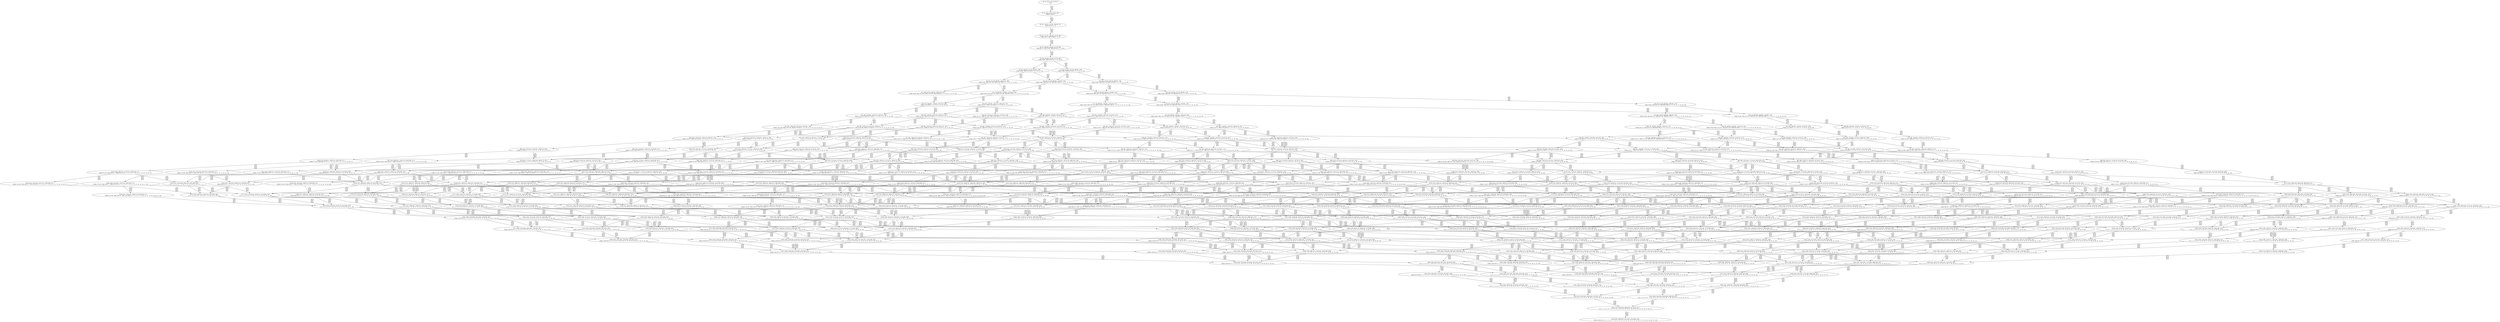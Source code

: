 digraph {
	S0[label="S0: [0, 0] [0, 0] [0, 0] [0, 0] \n{}{}"];
	S1[label="S1: [0, 0] [0, 0] [0, 0] [31, 39] \n{T0J0:31-39}{1}"];
	S2[label="S2: [31, 31] [31, 31] [31, 39] [40, 51] \n{T0J1:40-51}{1, 2}"];
	S3[label="S3: [31, 31] [31, 39] [40, 51] [76, 96] \n{T0J1:40-51, T0J2:76-96}{1, 2, 3}"];
	S4[label="S4: [31, 39] [34, 43] [40, 51] [76, 96] \n{T0J1:40-51, T0J2:76-96, T0J9:34-43}{1, 2, 3, 10}"];
	S5[label="S5: [34, 43] [40, 51] [40, 51] [76, 96] \n{T0J2:76-96, T0J10:40-51}{1, 2, 3, 10, 11}"];
	S6[label="S6: [40, 43] [40, 51] [76, 96] [92, 108] \n{T0J2:76-96, T0J11:92-108}{1, 2, 3, 10, 11, 12}"];
	S7[label="S7: [40, 51] [40, 51] [76, 96] [92, 116] \n{T0J2:76-96, T0J14:92-116}{1, 2, 3, 10, 11, 15}"];
	S8[label="S8: [40, 51] [76, 96] [92, 108] [116, 138] \n{T0J2:76-96, T0J11:92-108, T0J12:116-138}{1, 2, 3, 10, 11, 12, 13}"];
	S9[label="S9: [40, 51] [76, 96] [92, 116] [92, 116] \n{T0J2:76-96, T0J11:92-116, T0J14:92-116}{1, 2, 3, 10, 11, 12, 15}"];
	S10[label="S10: [40, 51] [44, 56] [76, 96] [92, 116] \n{T0J2:76-96, T0J14:92-116, T0J17:44-56}{1, 2, 3, 10, 11, 15, 18}"];
	S11[label="S11: [48, 62] [76, 96] [92, 108] [116, 138] \n{T0J2:76-96, T0J11:92-108, T0J12:116-138, T0J13:48-62}{1, 2, 3, 10, 11, 12, 13, 14}"];
	S12[label="S12: [76, 96] [92, 116] [92, 123] [116, 146] \n{T0J2:76-96, T0J11:92-116, T0J12:116-146, T0J14:92-123}{1, 2, 3, 10, 11, 12, 13, 15}"];
	S13[label="S13: [44, 56] [76, 96] [92, 116] [92, 116] \n{T0J2:76-96, T0J11:92-116, T0J14:92-116}{1, 2, 3, 10, 11, 12, 15, 18}"];
	S14[label="S14: [44, 50] [44, 51] [76, 96] [92, 116] \n{T0J2:76-96, T0J14:92-116, T0J18:44-51}{1, 2, 3, 10, 11, 15, 18, 19}"];
	S15[label="S15: [76, 106] [92, 116] [92, 135] [116, 146] \n{T0J12:116-146}{1, 2, 3, 10, 11, 12, 13, 14, 15}"];
	S16[label="S16: [92, 116] [92, 123] [116, 146] [124, 157] \n{T0J3:124-157, T0J12:116-146}{1, 2, 3, 4, 10, 11, 12, 13, 15}"];
	S17[label="S17: [76, 96] [92, 116] [92, 116] [120, 151] \n{T0J2:76-96, T0J11:92-116, T0J12:120-151, T0J14:92-116}{1, 2, 3, 10, 11, 12, 13, 15, 18}"];
	S18[label="S18: [44, 51] [76, 96] [92, 116] [92, 116] \n{T0J2:76-96, T0J11:92-116, T0J14:92-116}{1, 2, 3, 10, 11, 12, 15, 18, 19}"];
	S19[label="S19: [44, 51] [76, 96] [90, 108] [92, 116] \n{T0J2:76-96, T0J14:92-116, T0J19:90-108}{1, 2, 3, 10, 11, 15, 18, 19, 20}"];
	S20[label="S20: [92, 116] [92, 135] [116, 146] [124, 167] \n{T0J3:124-167, T0J12:116-146}{1, 2, 3, 4, 10, 11, 12, 13, 14, 15}"];
	S21[label="S21: [92, 116] [92, 135] [116, 144] [131, 146] \n{T0J12:116-146, T0J15:131-144}{1, 2, 3, 10, 11, 12, 13, 14, 15, 16}"];
	S22[label="S22: [80, 106] [92, 116] [92, 135] [116, 151] \n{T0J12:116-151}{1, 2, 3, 10, 11, 12, 13, 14, 15, 18}"];
	S23[label="S23: [92, 123] [116, 146] [124, 157] [131, 165] \n{T0J3:124-157, T0J8:131-165, T0J12:116-146}{1, 2, 3, 4, 9, 10, 11, 12, 13, 15}"];
	S24[label="S24: [92, 116] [92, 116] [120, 151] [124, 157] \n{T0J3:124-157, T0J12:120-151}{1, 2, 3, 4, 10, 11, 12, 13, 15, 18}"];
	S25[label="S25: [76, 96] [92, 116] [92, 116] [120, 146] \n{T0J2:76-96, T0J11:92-116, T0J12:120-146, T0J14:92-116}{1, 2, 3, 10, 11, 12, 13, 15, 18, 19}"];
	S26[label="S26: [76, 96] [90, 108] [92, 116] [92, 116] \n{T0J2:76-96, T0J11:92-116, T0J14:92-116, T0J19:90-108}{1, 2, 3, 10, 11, 12, 15, 18, 19, 20}"];
	S27[label="S27: [64, 76] [76, 96] [90, 108] [92, 116] \n{T0J2:76-96, T0J14:92-116, T0J19:90-108, T0J20:64-76}{1, 2, 3, 10, 11, 15, 18, 19, 20, 21}"];
	S28[label="S28: [92, 135] [116, 146] [124, 165] [131, 167] \n{T0J3:124-167, T0J8:131-165}{1, 2, 3, 4, 9, 10, 11, 12, 13, 14, 15}"];
	S29[label="S29: [92, 135] [116, 144] [124, 146] [131, 177] \n{T0J3:124-177, T0J12:116-146, T0J15:131-144}{1, 2, 3, 4, 10, 11, 12, 13, 14, 15, 16}"];
	S30[label="S30: [92, 116] [92, 135] [116, 151] [124, 167] \n{T0J3:124-167, T0J12:116-151}{1, 2, 3, 4, 10, 11, 12, 13, 14, 15, 18}"];
	S31[label="S31: [92, 126] [116, 135] [116, 144] [131, 146] \n{T0J12:116-146, T0J15:131-144, T0J16:116-126}{1, 2, 3, 10, 11, 12, 13, 14, 15, 16, 17}"];
	S32[label="S32: [92, 116] [92, 135] [116, 144] [131, 151] \n{T0J12:116-151, T0J15:131-144}{1, 2, 3, 10, 11, 12, 13, 14, 15, 16, 18}"];
	S33[label="S33: [80, 106] [92, 116] [92, 135] [116, 151] \n{T0J12:116-151}{1, 2, 3, 10, 11, 12, 13, 14, 15, 18, 19}"];
	S34[label="S34: [92, 116] [120, 151] [124, 157] [131, 165] \n{T0J3:124-157, T0J8:131-165, T0J12:120-151}{1, 2, 3, 4, 9, 10, 11, 12, 13, 15, 18}"];
	S35[label="S35: [92, 116] [92, 116] [120, 146] [124, 157] \n{T0J3:124-157, T0J12:120-146}{1, 2, 3, 4, 10, 11, 12, 13, 15, 18, 19}"];
	S36[label="S36: [90, 108] [92, 116] [92, 116] [124, 157] \n{T0J3:124-157}{1, 2, 3, 4, 10, 11, 12, 15, 18, 19, 20}"];
	S37[label="S37: [90, 108] [92, 116] [92, 116] [152, 190] \n{T0J12:152-190}{1, 2, 3, 10, 11, 12, 13, 15, 18, 19, 20}"];
	S38[label="S38: [76, 76] [90, 108] [92, 116] [124, 137] \n{T0J3:124-137, T0J14:92-116, T0J19:90-108}{1, 2, 3, 4, 10, 11, 15, 18, 19, 20, 21}"];
	S39[label="S39: [76, 96] [90, 108] [92, 116] [116, 141] \n{T0J2:76-96, T0J11:116-141, T0J14:92-116, T0J19:90-108}{1, 2, 3, 10, 11, 12, 15, 18, 19, 20, 21}"];
	S40[label="S40: [124, 135] [124, 146] [131, 165] [170, 193] \n{T0J4:170-193}{1, 2, 3, 4, 5, 9, 10, 11, 12, 13, 14, 15}"];
	S41[label="S41: [116, 146] [124, 165] [131, 177] [131, 184] \n{}{1, 2, 3, 4, 9, 10, 11, 12, 13, 14, 15, 16}"];
	S42[label="S42: [92, 140] [116, 151] [124, 165] [131, 167] \n{}{1, 2, 3, 4, 9, 10, 11, 12, 13, 14, 15, 18}"];
	S43[label="S43: [124, 135] [124, 144] [131, 146] [170, 193] \n{T0J4:170-193}{1, 2, 3, 4, 5, 10, 11, 12, 13, 14, 15, 16}"];
	S44[label="S44: [116, 135] [116, 144] [124, 146] [131, 187] \n{T0J3:124-187, T0J15:131-144}{1, 2, 3, 4, 10, 11, 12, 13, 14, 15, 16, 17}"];
	S45[label="S45: [92, 135] [116, 144] [124, 151] [131, 177] \n{T0J3:124-177, T0J12:116-151, T0J15:131-144}{1, 2, 3, 4, 10, 11, 12, 13, 14, 15, 16, 18}"];
	S46[label="S46: [92, 116] [92, 135] [116, 151] [124, 167] \n{T0J3:124-167, T0J12:116-151}{1, 2, 3, 4, 10, 11, 12, 13, 14, 15, 18, 19}"];
	S47[label="S47: [92, 126] [116, 135] [116, 144] [131, 151] \n{T0J12:116-151, T0J15:131-144, T0J16:116-126}{1, 2, 3, 10, 11, 12, 13, 14, 15, 16, 17, 18}"];
	S48[label="S48: [92, 116] [92, 135] [116, 144] [131, 151] \n{T0J12:116-151, T0J15:131-144}{1, 2, 3, 10, 11, 12, 13, 14, 15, 16, 18, 19}"];
	S49[label="S49: [92, 116] [92, 135] [98, 151] [126, 190] \n{T0J12:116-190}{1, 2, 3, 10, 11, 12, 13, 14, 15, 18, 19, 20}"];
	S50[label="S50: [92, 116] [120, 146] [124, 157] [131, 165] \n{T0J3:124-157, T0J8:131-165, T0J12:120-146}{1, 2, 3, 4, 9, 10, 11, 12, 13, 15, 18, 19}"];
	S51[label="S51: [92, 116] [92, 116] [124, 157] [129, 157] \n{T0J3:124-157, T0J8:129-157}{1, 2, 3, 4, 9, 10, 11, 12, 15, 18, 19, 20}"];
	S52[label="S52: [92, 116] [92, 116] [124, 169] [152, 190] \n{T0J3:124-169, T0J12:152-190}{1, 2, 3, 4, 10, 11, 12, 13, 15, 18, 19, 20}"];
	S53[label="S53: [90, 108] [92, 116] [115, 125] [124, 137] \n{T0J3:124-137, T0J8:115-125, T0J14:92-116, T0J19:90-108}{1, 2, 3, 4, 9, 10, 11, 15, 18, 19, 20, 21}"];
	S54[label="S54: [90, 108] [92, 116] [116, 141] [124, 157] \n{T0J3:124-157, T0J11:116-141}{1, 2, 3, 4, 10, 11, 12, 15, 18, 19, 20, 21}"];
	S55[label="S55: [90, 108] [92, 116] [116, 141] [152, 190] \n{T0J11:116-141, T0J12:152-190}{1, 2, 3, 10, 11, 12, 13, 15, 18, 19, 20, 21}"];
	S56[label="S56: [124, 146] [131, 165] [170, 193] [189, 217] \n{T0J4:170-193, T0J5:189-217}{1, 2, 3, 4, 5, 6, 9, 10, 11, 12, 13, 14, 15}"];
	S57[label="S57: [124, 165] [131, 177] [131, 184] [170, 204] \n{T0J4:170-204}{1, 2, 3, 4, 5, 9, 10, 11, 12, 13, 14, 15, 16}"];
	S58[label="S58: [124, 151] [124, 165] [131, 167] [170, 198] \n{T0J4:170-198}{1, 2, 3, 4, 5, 9, 10, 11, 12, 13, 14, 15, 18}"];
	S59[label="S59: [116, 165] [124, 177] [131, 184] [140, 187] \n{}{1, 2, 3, 4, 9, 10, 11, 12, 13, 14, 15, 16, 17}"];
	S60[label="S60: [116, 151] [124, 165] [131, 177] [131, 189] \n{}{1, 2, 3, 4, 9, 10, 11, 12, 13, 14, 15, 16, 18}"];
	S61[label="S61: [92, 135] [116, 151] [124, 165] [131, 167] \n{}{1, 2, 3, 4, 9, 10, 11, 12, 13, 14, 15, 18, 19}"];
	S62[label="S62: [116, 151] [124, 165] [131, 167] [181, 216] \n{T0J22:181-216}{1, 2, 3, 4, 9, 10, 11, 12, 13, 14, 15, 18, 23}"];
	S63[label="S63: [124, 144] [131, 146] [170, 193] [189, 217] \n{T0J4:170-193, T0J5:189-217}{1, 2, 3, 4, 5, 6, 10, 11, 12, 13, 14, 15, 16}"];
	S64[label="S64: [124, 135] [124, 144] [131, 146] [170, 193] \n{T0J4:170-193}{1, 2, 3, 4, 5, 10, 11, 12, 13, 14, 15, 16, 17}"];
	S65[label="S65: [124, 135] [124, 144] [131, 151] [170, 193] \n{T0J4:170-193}{1, 2, 3, 4, 5, 10, 11, 12, 13, 14, 15, 16, 18}"];
	S66[label="S66: [116, 135] [116, 144] [124, 151] [131, 187] \n{T0J3:124-187, T0J15:131-144}{1, 2, 3, 4, 10, 11, 12, 13, 14, 15, 16, 17, 18}"];
	S67[label="S67: [92, 135] [116, 144] [124, 151] [131, 177] \n{T0J3:124-177, T0J12:116-151, T0J15:131-144}{1, 2, 3, 4, 10, 11, 12, 13, 14, 15, 16, 18, 19}"];
	S68[label="S68: [92, 135] [98, 151] [124, 177] [138, 190] \n{T0J3:124-177, T0J12:116-190}{1, 2, 3, 4, 10, 11, 12, 13, 14, 15, 18, 19, 20}"];
	S69[label="S69: [92, 126] [116, 135] [116, 144] [131, 151] \n{T0J12:116-151, T0J15:131-144, T0J16:116-126}{1, 2, 3, 10, 11, 12, 13, 14, 15, 16, 17, 18, 19}"];
	S70[label="S70: [92, 135] [98, 144] [126, 151] [131, 190] \n{T0J12:116-190, T0J15:131-144}{1, 2, 3, 10, 11, 12, 13, 14, 15, 16, 18, 19, 20}"];
	S71[label="S71: [92, 121] [98, 135] [112, 151] [126, 190] \n{T0J12:116-190}{1, 2, 3, 10, 11, 12, 13, 14, 15, 18, 19, 20, 21}"];
	S72[label="S72: [92, 116] [124, 165] [129, 169] [152, 211] \n{T0J3:124-169, T0J8:129-165, T0J12:152-211}{1, 2, 3, 4, 9, 10, 11, 12, 13, 15, 18, 19, 20}"];
	S73[label="S73: [92, 116] [115, 141] [124, 157] [129, 173] \n{T0J3:124-157, T0J8:115-157, T0J11:116-173}{1, 2, 3, 4, 9, 10, 11, 12, 15, 18, 19, 20, 21}"];
	S74[label="S74: [92, 116] [116, 141] [124, 169] [152, 190] \n{T0J3:124-169, T0J11:116-141, T0J12:152-190}{1, 2, 3, 4, 10, 11, 12, 13, 15, 18, 19, 20, 21}"];
	S75[label="S75: [130, 154] [131, 165] [170, 193] [189, 217] \n{T0J4:170-193, T0J5:189-217, T0J6:130-154}{1, 2, 3, 4, 5, 6, 7, 9, 10, 11, 12, 13, 14, 15}"];
	S76[label="S76: [131, 177] [131, 193] [170, 204] [189, 247] \n{T0J4:170-204, T0J5:189-247}{1, 2, 3, 4, 5, 6, 9, 10, 11, 12, 13, 14, 15, 16}"];
	S77[label="S77: [124, 165] [131, 167] [170, 198] [189, 233] \n{T0J4:170-198, T0J5:189-233}{1, 2, 3, 4, 5, 6, 9, 10, 11, 12, 13, 14, 15, 18}"];
	S78[label="S78: [124, 177] [131, 184] [140, 196] [170, 223] \n{T0J4:170-223}{1, 2, 3, 4, 5, 9, 10, 11, 12, 13, 14, 15, 16, 17}"];
	S79[label="S79: [124, 165] [131, 177] [131, 198] [170, 209] \n{T0J4:170-209}{1, 2, 3, 4, 5, 9, 10, 11, 12, 13, 14, 15, 16, 18}"];
	S80[label="S80: [124, 151] [124, 165] [131, 167] [170, 198] \n{T0J4:170-198}{1, 2, 3, 4, 5, 9, 10, 11, 12, 13, 14, 15, 18, 19}"];
	S81[label="S81: [124, 165] [131, 167] [170, 209] [181, 216] \n{T0J4:170-209, T0J22:181-216}{1, 2, 3, 4, 5, 9, 10, 11, 12, 13, 14, 15, 18, 23}"];
	S82[label="S82: [116, 171] [124, 177] [131, 184] [140, 189] \n{}{1, 2, 3, 4, 9, 10, 11, 12, 13, 14, 15, 16, 17, 18}"];
	S83[label="S83: [116, 151] [124, 165] [131, 177] [131, 189] \n{}{1, 2, 3, 4, 9, 10, 11, 12, 13, 14, 15, 16, 18, 19}"];
	S84[label="S84: [124, 165] [131, 177] [131, 200] [181, 216] \n{T0J22:181-216}{1, 2, 3, 4, 9, 10, 11, 12, 13, 14, 15, 16, 18, 23}"];
	S85[label="S85: [98, 151] [124, 177] [129, 184] [138, 211] \n{}{1, 2, 3, 4, 9, 10, 11, 12, 13, 14, 15, 18, 19, 20}"];
	S86[label="S86: [116, 151] [124, 165] [131, 167] [181, 216] \n{T0J22:181-216}{1, 2, 3, 4, 9, 10, 11, 12, 13, 14, 15, 18, 19, 23}"];
	S87[label="S87: [130, 146] [131, 152] [170, 193] [189, 217] \n{T0J4:170-193, T0J5:189-217, T0J6:130-152}{1, 2, 3, 4, 5, 6, 7, 10, 11, 12, 13, 14, 15, 16}"];
	S88[label="S88: [124, 144] [131, 146] [170, 193] [189, 217] \n{T0J4:170-193, T0J5:189-217}{1, 2, 3, 4, 5, 6, 10, 11, 12, 13, 14, 15, 16, 17}"];
	S89[label="S89: [124, 144] [131, 151] [170, 193] [189, 217] \n{T0J4:170-193, T0J5:189-217}{1, 2, 3, 4, 5, 6, 10, 11, 12, 13, 14, 15, 16, 18}"];
	S90[label="S90: [124, 135] [124, 144] [131, 151] [170, 193] \n{T0J4:170-193}{1, 2, 3, 4, 5, 10, 11, 12, 13, 14, 15, 16, 17, 18}"];
	S91[label="S91: [124, 135] [124, 144] [131, 151] [170, 193] \n{T0J4:170-193}{1, 2, 3, 4, 5, 10, 11, 12, 13, 14, 15, 16, 18, 19}"];
	S92[label="S92: [116, 135] [116, 144] [124, 151] [131, 187] \n{T0J3:124-187, T0J15:131-144}{1, 2, 3, 4, 10, 11, 12, 13, 14, 15, 16, 17, 18, 19}"];
	S93[label="S93: [98, 144] [124, 151] [131, 190] [138, 196] \n{T0J3:124-196}{1, 2, 3, 4, 10, 11, 12, 13, 14, 15, 16, 18, 19, 20}"];
	S94[label="S94: [124, 135] [124, 151] [138, 190] [170, 193] \n{T0J4:170-193}{1, 2, 3, 4, 5, 10, 11, 12, 13, 14, 15, 18, 19, 20}"];
	S95[label="S95: [98, 135] [112, 151] [124, 182] [138, 190] \n{T0J3:124-182}{1, 2, 3, 4, 10, 11, 12, 13, 14, 15, 18, 19, 20, 21}"];
	S96[label="S96: [98, 135] [116, 144] [126, 151] [131, 190] \n{T0J12:116-190, T0J15:131-144, T0J16:116-126}{1, 2, 3, 10, 11, 12, 13, 14, 15, 16, 17, 18, 19, 20}"];
	S97[label="S97: [98, 135] [112, 144] [126, 151] [131, 190] \n{T0J12:116-190, T0J15:131-144}{1, 2, 3, 10, 11, 12, 13, 14, 15, 16, 18, 19, 20, 21}"];
	S98[label="S98: [98, 135] [112, 141] [126, 151] [128, 190] \n{T0J12:116-190, T0J24:128-141}{1, 2, 3, 10, 11, 12, 13, 14, 15, 18, 19, 20, 21, 25}"];
	S99[label="S99: [115, 141] [124, 165] [129, 173] [152, 211] \n{T0J3:124-169, T0J11:116-173, T0J12:152-211}{1, 2, 3, 4, 9, 10, 11, 12, 13, 15, 18, 19, 20, 21}"];
	S100[label="S100: [131, 165] [142, 169] [170, 193] [189, 217] \n{T0J4:170-193, T0J5:189-217, T0J7:142-169}{1, 2, 3, 4, 5, 6, 7, 8, 9, 10, 11, 12, 13, 14, 15}"];
	S101[label="S101: [131, 185] [137, 193] [170, 204] [189, 247] \n{T0J5:189-247}{1, 2, 3, 4, 5, 6, 7, 9, 10, 11, 12, 13, 14, 15, 16}"];
	S102[label="S102: [130, 167] [131, 173] [170, 198] [189, 233] \n{T0J4:170-198, T0J5:189-233}{1, 2, 3, 4, 5, 6, 7, 9, 10, 11, 12, 13, 14, 15, 18}"];
	S103[label="S103: [131, 193] [140, 204] [170, 223] [189, 259] \n{T0J5:189-259}{1, 2, 3, 4, 5, 6, 9, 10, 11, 12, 13, 14, 15, 16, 17}"];
	S104[label="S104: [131, 177] [131, 198] [170, 214] [189, 247] \n{T0J4:170-209, T0J5:189-247}{1, 2, 3, 4, 5, 6, 9, 10, 11, 12, 13, 14, 15, 16, 18}"];
	S105[label="S105: [124, 165] [131, 167] [170, 198] [189, 233] \n{T0J4:170-198, T0J5:189-233}{1, 2, 3, 4, 5, 6, 9, 10, 11, 12, 13, 14, 15, 18, 19}"];
	S106[label="S106: [131, 167] [170, 209] [181, 216] [189, 247] \n{T0J4:170-209, T0J5:189-247, T0J22:181-216}{1, 2, 3, 4, 5, 6, 9, 10, 11, 12, 13, 14, 15, 18, 23}"];
	S107[label="S107: [124, 183] [131, 196] [140, 198] [170, 241] \n{}{1, 2, 3, 4, 5, 9, 10, 11, 12, 13, 14, 15, 16, 17, 18}"];
	S108[label="S108: [124, 165] [131, 177] [131, 198] [170, 209] \n{T0J4:170-209}{1, 2, 3, 4, 5, 9, 10, 11, 12, 13, 14, 15, 16, 18, 19}"];
	S109[label="S109: [131, 177] [131, 209] [170, 216] [181, 223] \n{T0J4:170-223, T0J22:181-216}{1, 2, 3, 4, 5, 9, 10, 11, 12, 13, 14, 15, 16, 18, 23}"];
	S110[label="S110: [124, 177] [129, 184] [138, 209] [170, 211] \n{T0J4:170-209}{1, 2, 3, 4, 5, 9, 10, 11, 12, 13, 14, 15, 18, 19, 20}"];
	S111[label="S111: [124, 165] [131, 167] [170, 209] [181, 216] \n{T0J4:170-209, T0J22:181-216}{1, 2, 3, 4, 5, 9, 10, 11, 12, 13, 14, 15, 18, 19, 23}"];
	S112[label="S112: [116, 177] [124, 184] [131, 184] [140, 189] \n{}{1, 2, 3, 4, 9, 10, 11, 12, 13, 14, 15, 16, 17, 18, 19}"];
	S113[label="S113: [124, 177] [131, 196] [140, 200] [181, 264] \n{T0J22:181-264}{1, 2, 3, 4, 9, 10, 11, 12, 13, 14, 15, 16, 17, 18, 23}"];
	S114[label="S114: [131, 177] [131, 184] [137, 189] [140, 190] \n{T0J23:137-190}{1, 2, 3, 4, 9, 10, 11, 12, 13, 14, 15, 16, 17, 18, 24}"];
	S115[label="S115: [124, 177] [129, 190] [131, 200] [138, 211] \n{}{1, 2, 3, 4, 9, 10, 11, 12, 13, 14, 15, 16, 18, 19, 20}"];
	S116[label="S116: [124, 165] [131, 177] [131, 200] [181, 216] \n{T0J22:181-216}{1, 2, 3, 4, 9, 10, 11, 12, 13, 14, 15, 16, 18, 19, 23}"];
	S117[label="S117: [112, 160] [124, 182] [129, 184] [138, 211] \n{}{1, 2, 3, 4, 9, 10, 11, 12, 13, 14, 15, 18, 19, 20, 21}"];
	S118[label="S118: [124, 177] [129, 184] [138, 211] [181, 216] \n{T0J22:181-216}{1, 2, 3, 4, 9, 10, 11, 12, 13, 14, 15, 18, 19, 20, 23}"];
	S119[label="S119: [131, 152] [142, 161] [170, 193] [189, 217] \n{T0J4:170-193, T0J5:189-217, T0J7:142-161}{1, 2, 3, 4, 5, 6, 7, 8, 10, 11, 12, 13, 14, 15, 16}"];
	S120[label="S120: [130, 146] [131, 152] [170, 193] [189, 217] \n{T0J4:170-193, T0J5:189-217, T0J6:130-152}{1, 2, 3, 4, 5, 6, 7, 10, 11, 12, 13, 14, 15, 16, 17}"];
	S121[label="S121: [130, 151] [131, 152] [170, 193] [189, 217] \n{T0J4:170-193, T0J5:189-217, T0J6:130-152}{1, 2, 3, 4, 5, 6, 7, 10, 11, 12, 13, 14, 15, 16, 18}"];
	S122[label="S122: [124, 144] [131, 151] [170, 193] [189, 217] \n{T0J4:170-193, T0J5:189-217}{1, 2, 3, 4, 5, 6, 10, 11, 12, 13, 14, 15, 16, 17, 18}"];
	S123[label="S123: [124, 144] [131, 151] [170, 193] [189, 217] \n{T0J4:170-193, T0J5:189-217}{1, 2, 3, 4, 5, 6, 10, 11, 12, 13, 14, 15, 16, 18, 19}"];
	S124[label="S124: [124, 135] [124, 144] [131, 151] [170, 193] \n{T0J4:170-193}{1, 2, 3, 4, 5, 10, 11, 12, 13, 14, 15, 16, 17, 18, 19}"];
	S125[label="S125: [124, 144] [131, 151] [138, 190] [170, 202] \n{T0J4:170-202}{1, 2, 3, 4, 5, 10, 11, 12, 13, 14, 15, 16, 18, 19, 20}"];
	S126[label="S126: [124, 151] [138, 190] [170, 193] [189, 217] \n{T0J4:170-193, T0J5:189-217}{1, 2, 3, 4, 5, 6, 10, 11, 12, 13, 14, 15, 18, 19, 20}"];
	S127[label="S127: [124, 135] [124, 151] [138, 190] [170, 193] \n{T0J4:170-193}{1, 2, 3, 4, 5, 10, 11, 12, 13, 14, 15, 18, 19, 20, 21}"];
	S128[label="S128: [116, 144] [126, 151] [131, 190] [146, 196] \n{T0J3:146-196}{1, 2, 3, 4, 10, 11, 12, 13, 14, 15, 16, 17, 18, 19, 20}"];
	S129[label="S129: [112, 144] [126, 151] [131, 190] [146, 196] \n{T0J3:146-196}{1, 2, 3, 4, 10, 11, 12, 13, 14, 15, 16, 18, 19, 20, 21}"];
	S130[label="S130: [112, 141] [126, 151] [128, 190] [146, 196] \n{T0J3:146-196}{1, 2, 3, 4, 10, 11, 12, 13, 14, 15, 18, 19, 20, 21, 25}"];
	S131[label="S131: [124, 165] [129, 173] [152, 199] [170, 211] \n{T0J4:170-199, T0J12:152-211}{1, 2, 3, 4, 5, 9, 10, 11, 12, 13, 15, 18, 19, 20, 21}"];
	S132[label="S132: [137, 193] [143, 200] [170, 214] [189, 247] \n{T0J5:189-247}{1, 2, 3, 4, 5, 6, 7, 8, 9, 10, 11, 12, 13, 14, 15, 16}"];
	S133[label="S133: [131, 173] [142, 182] [170, 198] [189, 233] \n{T0J4:170-198, T0J5:189-233, T0J7:142-182}{1, 2, 3, 4, 5, 6, 7, 8, 9, 10, 11, 12, 13, 14, 15, 18}"];
	S134[label="S134: [131, 201] [140, 204] [170, 223] [189, 259] \n{}{1, 2, 3, 4, 5, 6, 7, 9, 10, 11, 12, 13, 14, 15, 16, 17}"];
	S135[label="S135: [131, 185] [137, 198] [170, 216] [189, 247] \n{T0J5:189-247}{1, 2, 3, 4, 5, 6, 7, 9, 10, 11, 12, 13, 14, 15, 16, 18}"];
	S136[label="S136: [130, 167] [131, 173] [170, 198] [189, 233] \n{T0J4:170-198, T0J5:189-233}{1, 2, 3, 4, 5, 6, 7, 9, 10, 11, 12, 13, 14, 15, 18, 19}"];
	S137[label="S137: [131, 175] [170, 209] [181, 216] [189, 247] \n{T0J4:170-209, T0J5:189-247, T0J22:181-216}{1, 2, 3, 4, 5, 6, 7, 9, 10, 11, 12, 13, 14, 15, 18, 23}"];
	S138[label="S138: [131, 199] [140, 208] [170, 241] [189, 278] \n{}{1, 2, 3, 4, 5, 6, 9, 10, 11, 12, 13, 14, 15, 16, 17, 18}"];
	S139[label="S139: [131, 177] [131, 198] [170, 214] [189, 247] \n{T0J4:170-209, T0J5:189-247}{1, 2, 3, 4, 5, 6, 9, 10, 11, 12, 13, 14, 15, 16, 18, 19}"];
	S140[label="S140: [131, 209] [170, 216] [181, 223] [189, 259] \n{T0J5:189-259, T0J22:181-216}{1, 2, 3, 4, 5, 6, 9, 10, 11, 12, 13, 14, 15, 16, 18, 23}"];
	S141[label="S141: [129, 190] [138, 209] [170, 211] [189, 259] \n{T0J5:189-259}{1, 2, 3, 4, 5, 6, 9, 10, 11, 12, 13, 14, 15, 18, 19, 20}"];
	S142[label="S142: [131, 167] [170, 209] [181, 216] [189, 247] \n{T0J4:170-209, T0J5:189-247, T0J22:181-216}{1, 2, 3, 4, 5, 6, 9, 10, 11, 12, 13, 14, 15, 18, 19, 23}"];
	S143[label="S143: [124, 196] [131, 196] [140, 198] [170, 254] \n{}{1, 2, 3, 4, 5, 9, 10, 11, 12, 13, 14, 15, 16, 17, 18, 19}"];
	S144[label="S144: [131, 208] [140, 209] [170, 254] [181, 277] \n{}{1, 2, 3, 4, 5, 9, 10, 11, 12, 13, 14, 15, 16, 17, 18, 23}"];
	S145[label="S145: [131, 196] [137, 198] [140, 203] [170, 254] \n{}{1, 2, 3, 4, 5, 9, 10, 11, 12, 13, 14, 15, 16, 17, 18, 24}"];
	S146[label="S146: [129, 190] [131, 209] [138, 211] [170, 235] \n{}{1, 2, 3, 4, 5, 9, 10, 11, 12, 13, 14, 15, 16, 18, 19, 20}"];
	S147[label="S147: [131, 177] [131, 209] [170, 216] [181, 223] \n{T0J4:170-223, T0J22:181-216}{1, 2, 3, 4, 5, 9, 10, 11, 12, 13, 14, 15, 16, 18, 19, 23}"];
	S148[label="S148: [124, 182] [129, 184] [138, 211] [170, 218] \n{T0J4:170-218}{1, 2, 3, 4, 5, 9, 10, 11, 12, 13, 14, 15, 18, 19, 20, 21}"];
	S149[label="S149: [129, 184] [138, 211] [170, 216] [181, 235] \n{T0J4:170-235, T0J22:181-216}{1, 2, 3, 4, 5, 9, 10, 11, 12, 13, 14, 15, 18, 19, 20, 23}"];
	S150[label="S150: [124, 190] [131, 200] [138, 208] [148, 253] \n{}{1, 2, 3, 4, 9, 10, 11, 12, 13, 14, 15, 16, 17, 18, 19, 20}"];
	S151[label="S151: [124, 196] [131, 196] [140, 200] [181, 277] \n{}{1, 2, 3, 4, 9, 10, 11, 12, 13, 14, 15, 16, 17, 18, 19, 23}"];
	S152[label="S152: [131, 184] [131, 189] [137, 190] [140, 203] \n{}{1, 2, 3, 4, 9, 10, 11, 12, 13, 14, 15, 16, 17, 18, 19, 24}"];
	S153[label="S153: [131, 196] [137, 200] [140, 203] [181, 277] \n{}{1, 2, 3, 4, 9, 10, 11, 12, 13, 14, 15, 16, 17, 18, 23, 24}"];
	S154[label="S154: [124, 182] [129, 190] [138, 209] [144, 211] \n{}{1, 2, 3, 4, 9, 10, 11, 12, 13, 14, 15, 16, 18, 19, 20, 21}"];
	S155[label="S155: [129, 190] [131, 211] [138, 216] [181, 226] \n{T0J22:181-216}{1, 2, 3, 4, 9, 10, 11, 12, 13, 14, 15, 16, 18, 19, 20, 23}"];
	S156[label="S156: [124, 182] [129, 184] [138, 211] [181, 216] \n{T0J22:181-216}{1, 2, 3, 4, 9, 10, 11, 12, 13, 14, 15, 18, 19, 20, 21, 23}"];
	S157[label="S157: [124, 180] [128, 190] [138, 190] [148, 211] \n{}{1, 2, 3, 4, 9, 10, 11, 12, 13, 14, 15, 18, 19, 20, 21, 25}"];
	S158[label="S158: [131, 152] [142, 161] [170, 193] [189, 217] \n{T0J4:170-193, T0J5:189-217, T0J7:142-161}{1, 2, 3, 4, 5, 6, 7, 8, 10, 11, 12, 13, 14, 15, 16, 17}"];
	S159[label="S159: [131, 152] [142, 166] [170, 193] [189, 217] \n{T0J4:170-193, T0J5:189-217, T0J7:142-166}{1, 2, 3, 4, 5, 6, 7, 8, 10, 11, 12, 13, 14, 15, 16, 18}"];
	S160[label="S160: [130, 151] [131, 152] [170, 193] [189, 217] \n{T0J4:170-193, T0J5:189-217, T0J6:130-152}{1, 2, 3, 4, 5, 6, 7, 10, 11, 12, 13, 14, 15, 16, 17, 18}"];
	S161[label="S161: [130, 151] [131, 152] [170, 193] [189, 217] \n{T0J4:170-193, T0J5:189-217, T0J6:130-152}{1, 2, 3, 4, 5, 6, 7, 10, 11, 12, 13, 14, 15, 16, 18, 19}"];
	S162[label="S162: [124, 144] [131, 151] [170, 193] [189, 217] \n{T0J4:170-193, T0J5:189-217}{1, 2, 3, 4, 5, 6, 10, 11, 12, 13, 14, 15, 16, 17, 18, 19}"];
	S163[label="S163: [131, 151] [138, 190] [170, 202] [189, 226] \n{T0J4:170-202, T0J5:189-226}{1, 2, 3, 4, 5, 6, 10, 11, 12, 13, 14, 15, 16, 18, 19, 20}"];
	S164[label="S164: [130, 159] [138, 190] [170, 193] [189, 217] \n{T0J4:170-193, T0J5:189-217, T0J6:130-159}{1, 2, 3, 4, 5, 6, 7, 10, 11, 12, 13, 14, 15, 18, 19, 20}"];
	S165[label="S165: [124, 151] [138, 190] [170, 193] [189, 217] \n{T0J4:170-193, T0J5:189-217}{1, 2, 3, 4, 5, 6, 10, 11, 12, 13, 14, 15, 18, 19, 20, 21}"];
	S166[label="S166: [129, 173] [152, 199] [170, 211] [189, 247] \n{T0J4:170-199, T0J5:189-247}{1, 2, 3, 4, 5, 6, 9, 10, 11, 12, 13, 15, 18, 19, 20, 21}"];
	S167[label="S167: [140, 204] [143, 216] [170, 224] [189, 259] \n{}{1, 2, 3, 4, 5, 6, 7, 8, 9, 10, 11, 12, 13, 14, 15, 16, 17}"];
	S168[label="S168: [137, 198] [143, 200] [170, 222] [189, 247] \n{T0J5:189-247}{1, 2, 3, 4, 5, 6, 7, 8, 9, 10, 11, 12, 13, 14, 15, 16, 18}"];
	S169[label="S169: [131, 173] [142, 182] [170, 198] [189, 233] \n{T0J4:170-198, T0J5:189-233, T0J7:142-182}{1, 2, 3, 4, 5, 6, 7, 8, 9, 10, 11, 12, 13, 14, 15, 18, 19}"];
	S170[label="S170: [142, 190] [170, 209] [181, 216] [189, 247] \n{T0J5:189-247, T0J7:142-190, T0J22:181-216}{1, 2, 3, 4, 5, 6, 7, 8, 9, 10, 11, 12, 13, 14, 15, 18, 23}"];
	S171[label="S171: [131, 207] [140, 216] [170, 241] [189, 278] \n{}{1, 2, 3, 4, 5, 6, 7, 9, 10, 11, 12, 13, 14, 15, 16, 17, 18}"];
	S172[label="S172: [131, 185] [137, 198] [170, 216] [189, 247] \n{T0J5:189-247}{1, 2, 3, 4, 5, 6, 7, 9, 10, 11, 12, 13, 14, 15, 16, 18, 19}"];
	S173[label="S173: [137, 216] [170, 217] [181, 224] [189, 259] \n{}{1, 2, 3, 4, 5, 6, 7, 9, 10, 11, 12, 13, 14, 15, 16, 18, 23}"];
	S174[label="S174: [131, 198] [138, 209] [170, 211] [189, 259] \n{}{1, 2, 3, 4, 5, 6, 7, 9, 10, 11, 12, 13, 14, 15, 18, 19, 20}"];
	S175[label="S175: [131, 175] [170, 209] [181, 216] [189, 247] \n{T0J4:170-209, T0J5:189-247, T0J22:181-216}{1, 2, 3, 4, 5, 6, 7, 9, 10, 11, 12, 13, 14, 15, 18, 19, 23}"];
	S176[label="S176: [131, 198] [140, 208] [170, 254] [189, 278] \n{}{1, 2, 3, 4, 5, 6, 9, 10, 11, 12, 13, 14, 15, 16, 17, 18, 19}"];
	S177[label="S177: [140, 216] [170, 254] [181, 277] [189, 290] \n{}{1, 2, 3, 4, 5, 6, 9, 10, 11, 12, 13, 14, 15, 16, 17, 18, 23}"];
	S178[label="S178: [137, 203] [140, 208] [170, 254] [189, 278] \n{}{1, 2, 3, 4, 5, 6, 9, 10, 11, 12, 13, 14, 15, 16, 17, 18, 24}"];
	S179[label="S179: [131, 209] [138, 211] [170, 239] [189, 272] \n{}{1, 2, 3, 4, 5, 6, 9, 10, 11, 12, 13, 14, 15, 16, 18, 19, 20}"];
	S180[label="S180: [131, 209] [170, 216] [181, 223] [189, 259] \n{T0J5:189-259, T0J22:181-216}{1, 2, 3, 4, 5, 6, 9, 10, 11, 12, 13, 14, 15, 16, 18, 19, 23}"];
	S181[label="S181: [129, 190] [138, 211] [170, 218] [189, 264] \n{T0J5:189-264}{1, 2, 3, 4, 5, 6, 9, 10, 11, 12, 13, 14, 15, 18, 19, 20, 21}"];
	S182[label="S182: [138, 211] [170, 216] [181, 235] [189, 266] \n{T0J5:189-266}{1, 2, 3, 4, 5, 6, 9, 10, 11, 12, 13, 14, 15, 18, 19, 20, 23}"];
	S183[label="S183: [131, 209] [138, 211] [148, 253] [170, 254] \n{}{1, 2, 3, 4, 5, 9, 10, 11, 12, 13, 14, 15, 16, 17, 18, 19, 20}"];
	S184[label="S184: [131, 208] [140, 209] [170, 254] [181, 277] \n{}{1, 2, 3, 4, 5, 9, 10, 11, 12, 13, 14, 15, 16, 17, 18, 19, 23}"];
	S185[label="S185: [131, 196] [137, 198] [140, 203] [170, 254] \n{}{1, 2, 3, 4, 5, 9, 10, 11, 12, 13, 14, 15, 16, 17, 18, 19, 24}"];
	S186[label="S186: [137, 203] [140, 209] [170, 254] [181, 277] \n{}{1, 2, 3, 4, 5, 9, 10, 11, 12, 13, 14, 15, 16, 17, 18, 23, 24}"];
	S187[label="S187: [129, 190] [138, 211] [144, 218] [170, 240] \n{}{1, 2, 3, 4, 5, 9, 10, 11, 12, 13, 14, 15, 16, 18, 19, 20, 21}"];
	S188[label="S188: [131, 211] [138, 216] [170, 233] [181, 248] \n{}{1, 2, 3, 4, 5, 9, 10, 11, 12, 13, 14, 15, 16, 18, 19, 20, 23}"];
	S189[label="S189: [129, 184] [138, 211] [170, 216] [181, 240] \n{T0J4:170-240}{1, 2, 3, 4, 5, 9, 10, 11, 12, 13, 14, 15, 18, 19, 20, 21, 23}"];
	S190[label="S190: [128, 190] [138, 190] [148, 211] [170, 238] \n{T0J4:170-238}{1, 2, 3, 4, 5, 9, 10, 11, 12, 13, 14, 15, 18, 19, 20, 21, 25}"];
	S191[label="S191: [129, 200] [138, 209] [144, 221] [148, 253] \n{}{1, 2, 3, 4, 9, 10, 11, 12, 13, 14, 15, 16, 17, 18, 19, 20, 21}"];
	S192[label="S192: [131, 211] [138, 216] [148, 253] [181, 277] \n{}{1, 2, 3, 4, 9, 10, 11, 12, 13, 14, 15, 16, 17, 18, 19, 20, 23}"];
	S193[label="S193: [131, 200] [137, 203] [138, 208] [148, 253] \n{}{1, 2, 3, 4, 9, 10, 11, 12, 13, 14, 15, 16, 17, 18, 19, 20, 24}"];
	S194[label="S194: [131, 196] [137, 200] [140, 203] [181, 277] \n{}{1, 2, 3, 4, 9, 10, 11, 12, 13, 14, 15, 16, 17, 18, 19, 23, 24}"];
	S195[label="S195: [129, 190] [138, 211] [144, 216] [181, 231] \n{}{1, 2, 3, 4, 9, 10, 11, 12, 13, 14, 15, 16, 18, 19, 20, 21, 23}"];
	S196[label="S196: [128, 190] [138, 190] [144, 211] [160, 229] \n{}{1, 2, 3, 4, 9, 10, 11, 12, 13, 14, 15, 16, 18, 19, 20, 21, 25}"];
	S197[label="S197: [128, 190] [138, 190] [148, 211] [181, 216] \n{T0J22:181-216}{1, 2, 3, 4, 9, 10, 11, 12, 13, 14, 15, 18, 19, 20, 21, 23, 25}"];
	S198[label="S198: [131, 152] [142, 166] [170, 193] [189, 217] \n{T0J4:170-193, T0J5:189-217, T0J7:142-166}{1, 2, 3, 4, 5, 6, 7, 8, 10, 11, 12, 13, 14, 15, 16, 17, 18}"];
	S199[label="S199: [131, 152] [142, 166] [170, 193] [189, 217] \n{T0J4:170-193, T0J5:189-217, T0J7:142-166}{1, 2, 3, 4, 5, 6, 7, 8, 10, 11, 12, 13, 14, 15, 16, 18, 19}"];
	S200[label="S200: [130, 151] [131, 152] [170, 193] [189, 217] \n{T0J4:170-193, T0J5:189-217, T0J6:130-152}{1, 2, 3, 4, 5, 6, 7, 10, 11, 12, 13, 14, 15, 16, 17, 18, 19}"];
	S201[label="S201: [137, 159] [138, 190] [170, 202] [189, 226] \n{T0J4:170-202, T0J5:189-226, T0J6:137-159}{1, 2, 3, 4, 5, 6, 7, 10, 11, 12, 13, 14, 15, 16, 18, 19, 20}"];
	S202[label="S202: [138, 174] [142, 190] [170, 193] [189, 217] \n{T0J4:170-193, T0J5:189-217, T0J7:142-174}{1, 2, 3, 4, 5, 6, 7, 8, 10, 11, 12, 13, 14, 15, 18, 19, 20}"];
	S203[label="S203: [130, 159] [138, 190] [170, 193] [189, 217] \n{T0J4:170-193, T0J5:189-217, T0J6:130-159}{1, 2, 3, 4, 5, 6, 7, 10, 11, 12, 13, 14, 15, 18, 19, 20, 21}"];
	S204[label="S204: [135, 181] [152, 199] [170, 211] [189, 247] \n{T0J5:189-247, T0J6:135-181}{1, 2, 3, 4, 5, 6, 7, 9, 10, 11, 12, 13, 15, 18, 19, 20, 21}"];
	S205[label="S205: [140, 216] [143, 222] [170, 241] [189, 278] \n{}{1, 2, 3, 4, 5, 6, 7, 8, 9, 10, 11, 12, 13, 14, 15, 16, 17, 18}"];
	S206[label="S206: [137, 198] [143, 200] [170, 222] [189, 247] \n{T0J5:189-247}{1, 2, 3, 4, 5, 6, 7, 8, 9, 10, 11, 12, 13, 14, 15, 16, 18, 19}"];
	S207[label="S207: [138, 209] [143, 211] [170, 217] [189, 259] \n{}{1, 2, 3, 4, 5, 6, 7, 8, 9, 10, 11, 12, 13, 14, 15, 18, 19, 20}"];
	S208[label="S208: [142, 190] [170, 209] [181, 216] [189, 247] \n{T0J5:189-247, T0J7:142-190, T0J22:181-216}{1, 2, 3, 4, 5, 6, 7, 8, 9, 10, 11, 12, 13, 14, 15, 18, 19, 23}"];
	S209[label="S209: [149, 217] [170, 224] [181, 239] [189, 259] \n{}{1, 2, 3, 4, 5, 6, 7, 8, 9, 10, 11, 12, 13, 14, 15, 16, 18, 23}"];
	S210[label="S210: [131, 206] [140, 216] [170, 254] [189, 278] \n{}{1, 2, 3, 4, 5, 6, 7, 9, 10, 11, 12, 13, 14, 15, 16, 17, 18, 19}"];
	S211[label="S211: [140, 224] [170, 254] [181, 277] [189, 290] \n{}{1, 2, 3, 4, 5, 6, 7, 9, 10, 11, 12, 13, 14, 15, 16, 17, 18, 23}"];
	S212[label="S212: [137, 208] [140, 216] [170, 254] [189, 278] \n{}{1, 2, 3, 4, 5, 6, 7, 9, 10, 11, 12, 13, 14, 15, 16, 17, 18, 24}"];
	S213[label="S213: [137, 211] [138, 217] [170, 244] [189, 272] \n{}{1, 2, 3, 4, 5, 6, 7, 9, 10, 11, 12, 13, 14, 15, 16, 18, 19, 20}"];
	S214[label="S214: [137, 216] [170, 217] [181, 224] [189, 259] \n{}{1, 2, 3, 4, 5, 6, 7, 9, 10, 11, 12, 13, 14, 15, 16, 18, 19, 23}"];
	S215[label="S215: [135, 198] [138, 211] [170, 218] [189, 264] \n{}{1, 2, 3, 4, 5, 6, 7, 9, 10, 11, 12, 13, 14, 15, 18, 19, 20, 21}"];
	S216[label="S216: [138, 216] [170, 219] [181, 235] [189, 266] \n{}{1, 2, 3, 4, 5, 6, 7, 9, 10, 11, 12, 13, 14, 15, 18, 19, 20, 23}"];
	S217[label="S217: [138, 211] [148, 253] [170, 254] [189, 291] \n{}{1, 2, 3, 4, 5, 6, 9, 10, 11, 12, 13, 14, 15, 16, 17, 18, 19, 20}"];
	S218[label="S218: [140, 216] [170, 254] [181, 277] [189, 290] \n{}{1, 2, 3, 4, 5, 6, 9, 10, 11, 12, 13, 14, 15, 16, 17, 18, 19, 23}"];
	S219[label="S219: [137, 203] [140, 208] [170, 254] [189, 278] \n{}{1, 2, 3, 4, 5, 6, 9, 10, 11, 12, 13, 14, 15, 16, 17, 18, 19, 24}"];
	S220[label="S220: [140, 209] [170, 254] [181, 277] [189, 290] \n{}{1, 2, 3, 4, 5, 6, 9, 10, 11, 12, 13, 14, 15, 16, 17, 18, 23, 24}"];
	S221[label="S221: [138, 211] [144, 218] [170, 240] [189, 272] \n{}{1, 2, 3, 4, 5, 6, 9, 10, 11, 12, 13, 14, 15, 16, 18, 19, 20, 21}"];
	S222[label="S222: [138, 216] [170, 235] [181, 248] [189, 293] \n{}{1, 2, 3, 4, 5, 6, 9, 10, 11, 12, 13, 14, 15, 16, 18, 19, 20, 23}"];
	S223[label="S223: [138, 211] [170, 216] [181, 240] [194, 266] \n{T0J5:189-266}{1, 2, 3, 4, 5, 6, 9, 10, 11, 12, 13, 14, 15, 18, 19, 20, 21, 23}"];
	S224[label="S224: [138, 190] [148, 211] [170, 238] [189, 272] \n{T0J5:189-272}{1, 2, 3, 4, 5, 6, 9, 10, 11, 12, 13, 14, 15, 18, 19, 20, 21, 25}"];
	S225[label="S225: [138, 211] [144, 221] [148, 253] [170, 258] \n{}{1, 2, 3, 4, 5, 9, 10, 11, 12, 13, 14, 15, 16, 17, 18, 19, 20, 21}"];
	S226[label="S226: [138, 216] [148, 253] [170, 269] [181, 277] \n{}{1, 2, 3, 4, 5, 9, 10, 11, 12, 13, 14, 15, 16, 17, 18, 19, 20, 23}"];
	S227[label="S227: [137, 203] [138, 211] [148, 253] [170, 258] \n{}{1, 2, 3, 4, 5, 9, 10, 11, 12, 13, 14, 15, 16, 17, 18, 19, 20, 24}"];
	S228[label="S228: [137, 203] [140, 209] [170, 254] [181, 277] \n{}{1, 2, 3, 4, 5, 9, 10, 11, 12, 13, 14, 15, 16, 17, 18, 19, 23, 24}"];
	S229[label="S229: [138, 211] [144, 216] [170, 233] [181, 248] \n{}{1, 2, 3, 4, 5, 9, 10, 11, 12, 13, 14, 15, 16, 18, 19, 20, 21, 23}"];
	S230[label="S230: [138, 190] [144, 211] [160, 238] [170, 248] \n{}{1, 2, 3, 4, 5, 9, 10, 11, 12, 13, 14, 15, 16, 18, 19, 20, 21, 25}"];
	S231[label="S231: [138, 190] [148, 211] [170, 216] [181, 248] \n{T0J4:170-248}{1, 2, 3, 4, 5, 9, 10, 11, 12, 13, 14, 15, 18, 19, 20, 21, 23, 25}"];
	S232[label="S232: [138, 216] [144, 221] [148, 253] [181, 277] \n{}{1, 2, 3, 4, 9, 10, 11, 12, 13, 14, 15, 16, 17, 18, 19, 20, 21, 23}"];
	S233[label="S233: [137, 203] [138, 209] [144, 221] [148, 253] \n{}{1, 2, 3, 4, 9, 10, 11, 12, 13, 14, 15, 16, 17, 18, 19, 20, 21, 24}"];
	S234[label="S234: [138, 209] [144, 221] [148, 241] [160, 253] \n{}{1, 2, 3, 4, 9, 10, 11, 12, 13, 14, 15, 16, 17, 18, 19, 20, 21, 25}"];
	S235[label="S235: [137, 203] [138, 216] [148, 253] [181, 277] \n{}{1, 2, 3, 4, 9, 10, 11, 12, 13, 14, 15, 16, 17, 18, 19, 20, 23, 24}"];
	S236[label="S236: [138, 190] [144, 211] [160, 216] [181, 239] \n{}{1, 2, 3, 4, 9, 10, 11, 12, 13, 14, 15, 16, 18, 19, 20, 21, 23, 25}"];
	S237[label="S237: [131, 152] [142, 166] [170, 193] [189, 217] \n{T0J4:170-193, T0J5:189-217, T0J7:142-166}{1, 2, 3, 4, 5, 6, 7, 8, 10, 11, 12, 13, 14, 15, 16, 17, 18, 19}"];
	S238[label="S238: [138, 174] [149, 190] [170, 202] [189, 226] \n{T0J4:170-202, T0J5:189-226, T0J7:149-174}{1, 2, 3, 4, 5, 6, 7, 8, 10, 11, 12, 13, 14, 15, 16, 18, 19, 20}"];
	S239[label="S239: [138, 174] [142, 190] [170, 193] [189, 217] \n{T0J4:170-193, T0J5:189-217, T0J7:142-174}{1, 2, 3, 4, 5, 6, 7, 8, 10, 11, 12, 13, 14, 15, 18, 19, 20, 21}"];
	S240[label="S240: [147, 196] [152, 199] [170, 211] [189, 247] \n{T0J5:189-247, T0J7:147-196}{1, 2, 3, 4, 5, 6, 7, 8, 9, 10, 11, 12, 13, 15, 18, 19, 20, 21}"];
	S241[label="S241: [140, 217] [143, 222] [170, 254] [189, 278] \n{}{1, 2, 3, 4, 5, 6, 7, 8, 9, 10, 11, 12, 13, 14, 15, 16, 17, 18, 19}"];
	S242[label="S242: [189, 222] [189, 241] [189, 278] [259, 297] \n{T0J21:259-297}{1, 2, 3, 4, 5, 6, 7, 8, 9, 10, 11, 12, 13, 14, 15, 16, 17, 18, 22}"];
	S243[label="S243: [143, 239] [170, 254] [181, 278] [189, 291] \n{}{1, 2, 3, 4, 5, 6, 7, 8, 9, 10, 11, 12, 13, 14, 15, 16, 17, 18, 23}"];
	S244[label="S244: [140, 217] [146, 223] [170, 254] [189, 278] \n{}{1, 2, 3, 4, 5, 6, 7, 8, 9, 10, 11, 12, 13, 14, 15, 16, 17, 18, 24}"];
	S245[label="S245: [138, 217] [149, 226] [170, 258] [189, 272] \n{}{1, 2, 3, 4, 5, 6, 7, 8, 9, 10, 11, 12, 13, 14, 15, 16, 18, 19, 20}"];
	S246[label="S246: [149, 217] [170, 224] [181, 239] [189, 259] \n{}{1, 2, 3, 4, 5, 6, 7, 8, 9, 10, 11, 12, 13, 14, 15, 16, 18, 19, 23}"];
	S247[label="S247: [138, 219] [148, 253] [170, 254] [189, 291] \n{}{1, 2, 3, 4, 5, 6, 7, 9, 10, 11, 12, 13, 14, 15, 16, 17, 18, 19, 20}"];
	S248[label="S248: [140, 224] [170, 254] [181, 277] [189, 290] \n{}{1, 2, 3, 4, 5, 6, 7, 9, 10, 11, 12, 13, 14, 15, 16, 17, 18, 19, 23}"];
	S249[label="S249: [137, 208] [140, 216] [170, 254] [189, 278] \n{}{1, 2, 3, 4, 5, 6, 7, 9, 10, 11, 12, 13, 14, 15, 16, 17, 18, 19, 24}"];
	S250[label="S250: [140, 217] [170, 254] [181, 277] [189, 290] \n{}{1, 2, 3, 4, 5, 6, 7, 9, 10, 11, 12, 13, 14, 15, 16, 17, 18, 23, 24}"];
	S251[label="S251: [138, 211] [147, 213] [170, 218] [189, 264] \n{}{1, 2, 3, 4, 5, 6, 7, 8, 9, 10, 11, 12, 13, 14, 15, 18, 19, 20, 21}"];
	S252[label="S252: [138, 218] [144, 219] [170, 244] [189, 272] \n{}{1, 2, 3, 4, 5, 6, 7, 9, 10, 11, 12, 13, 14, 15, 16, 18, 19, 20, 21}"];
	S253[label="S253: [150, 219] [170, 231] [181, 235] [189, 266] \n{T0J7:150-231}{1, 2, 3, 4, 5, 6, 7, 8, 9, 10, 11, 12, 13, 14, 15, 18, 19, 20, 23}"];
	S254[label="S254: [144, 224] [170, 235] [181, 248] [189, 293] \n{}{1, 2, 3, 4, 5, 6, 7, 9, 10, 11, 12, 13, 14, 15, 16, 18, 19, 20, 23}"];
	S255[label="S255: [144, 221] [148, 253] [170, 258] [189, 293] \n{}{1, 2, 3, 4, 5, 6, 9, 10, 11, 12, 13, 14, 15, 16, 17, 18, 19, 20, 21}"];
	S256[label="S256: [148, 253] [170, 269] [181, 277] [189, 298] \n{}{1, 2, 3, 4, 5, 6, 9, 10, 11, 12, 13, 14, 15, 16, 17, 18, 19, 20, 23}"];
	S257[label="S257: [138, 211] [148, 253] [170, 258] [189, 291] \n{}{1, 2, 3, 4, 5, 6, 9, 10, 11, 12, 13, 14, 15, 16, 17, 18, 19, 20, 24}"];
	S258[label="S258: [140, 209] [170, 254] [181, 277] [189, 290] \n{}{1, 2, 3, 4, 5, 6, 9, 10, 11, 12, 13, 14, 15, 16, 17, 18, 19, 23, 24}"];
	S259[label="S259: [144, 216] [170, 219] [181, 240] [194, 266] \n{T0J6:144-219}{1, 2, 3, 4, 5, 6, 7, 9, 10, 11, 12, 13, 14, 15, 18, 19, 20, 21, 23}"];
	S260[label="S260: [144, 216] [170, 240] [181, 248] [194, 293] \n{}{1, 2, 3, 4, 5, 6, 9, 10, 11, 12, 13, 14, 15, 16, 18, 19, 20, 21, 23}"];
	S261[label="S261: [144, 198] [148, 211] [170, 238] [189, 272] \n{T0J6:144-198}{1, 2, 3, 4, 5, 6, 7, 9, 10, 11, 12, 13, 14, 15, 18, 19, 20, 21, 25}"];
	S262[label="S262: [144, 211] [160, 238] [170, 248] [189, 272] \n{}{1, 2, 3, 4, 5, 6, 9, 10, 11, 12, 13, 14, 15, 16, 18, 19, 20, 21, 25}"];
	S263[label="S263: [144, 221] [148, 253] [170, 274] [181, 277] \n{}{1, 2, 3, 4, 5, 9, 10, 11, 12, 13, 14, 15, 16, 17, 18, 19, 20, 21, 23}"];
	S264[label="S264: [138, 211] [144, 221] [148, 253] [170, 261] \n{}{1, 2, 3, 4, 5, 9, 10, 11, 12, 13, 14, 15, 16, 17, 18, 19, 20, 21, 24}"];
	S265[label="S265: [144, 221] [148, 241] [160, 253] [170, 267] \n{}{1, 2, 3, 4, 5, 9, 10, 11, 12, 13, 14, 15, 16, 17, 18, 19, 20, 21, 25}"];
	S266[label="S266: [138, 216] [148, 253] [170, 269] [181, 277] \n{}{1, 2, 3, 4, 5, 9, 10, 11, 12, 13, 14, 15, 16, 17, 18, 19, 20, 23, 24}"];
	S267[label="S267: [148, 211] [170, 216] [181, 248] [203, 272] \n{T0J5:203-272}{1, 2, 3, 4, 5, 6, 9, 10, 11, 12, 13, 14, 15, 18, 19, 20, 21, 23, 25}"];
	S268[label="S268: [144, 211] [160, 216] [177, 239] [181, 248] \n{}{1, 2, 3, 4, 5, 9, 10, 11, 12, 13, 14, 15, 16, 18, 19, 20, 21, 23, 25}"];
	S269[label="S269: [138, 216] [144, 221] [148, 253] [181, 277] \n{}{1, 2, 3, 4, 9, 10, 11, 12, 13, 14, 15, 16, 17, 18, 19, 20, 21, 23, 24}"];
	S270[label="S270: [144, 221] [148, 241] [160, 253] [181, 277] \n{}{1, 2, 3, 4, 9, 10, 11, 12, 13, 14, 15, 16, 17, 18, 19, 20, 21, 23, 25}"];
	S271[label="S271: [138, 209] [144, 221] [148, 241] [160, 253] \n{}{1, 2, 3, 4, 9, 10, 11, 12, 13, 14, 15, 16, 17, 18, 19, 20, 21, 24, 25}"];
	S272[label="S272: [143, 234] [150, 254] [170, 275] [189, 291] \n{}{1, 2, 3, 4, 5, 6, 7, 8, 9, 10, 11, 12, 13, 14, 15, 16, 17, 18, 19, 20}"];
	S273[label="S273: [189, 223] [189, 254] [189, 278] [259, 297] \n{T0J21:259-297}{1, 2, 3, 4, 5, 6, 7, 8, 9, 10, 11, 12, 13, 14, 15, 16, 17, 18, 19, 22}"];
	S274[label="S274: [143, 240] [170, 254] [181, 278] [189, 291] \n{}{1, 2, 3, 4, 5, 6, 7, 8, 9, 10, 11, 12, 13, 14, 15, 16, 17, 18, 19, 23}"];
	S275[label="S275: [140, 218] [146, 223] [170, 254] [189, 278] \n{}{1, 2, 3, 4, 5, 6, 7, 8, 9, 10, 11, 12, 13, 14, 15, 16, 17, 18, 19, 24}"];
	S276[label="S276: [189, 254] [189, 278] [189, 291] [259, 297] \n{T0J21:259-297}{1, 2, 3, 4, 5, 6, 7, 8, 9, 10, 11, 12, 13, 14, 15, 16, 17, 18, 22, 23}"];
	S277[label="S277: [189, 223] [189, 254] [189, 278] [259, 297] \n{T0J21:259-297}{1, 2, 3, 4, 5, 6, 7, 8, 9, 10, 11, 12, 13, 14, 15, 16, 17, 18, 22, 24}"];
	S278[label="S278: [146, 232] [170, 254] [181, 278] [189, 291] \n{}{1, 2, 3, 4, 5, 6, 7, 8, 9, 10, 11, 12, 13, 14, 15, 16, 17, 18, 23, 24}"];
	S279[label="S279: [144, 229] [150, 253] [170, 258] [189, 293] \n{}{1, 2, 3, 4, 5, 6, 7, 9, 10, 11, 12, 13, 14, 15, 16, 17, 18, 19, 20, 21}"];
	S280[label="S280: [148, 261] [170, 269] [181, 277] [189, 298] \n{}{1, 2, 3, 4, 5, 6, 7, 9, 10, 11, 12, 13, 14, 15, 16, 17, 18, 19, 20, 23}"];
	S281[label="S281: [140, 219] [148, 253] [170, 258] [189, 291] \n{}{1, 2, 3, 4, 5, 6, 7, 9, 10, 11, 12, 13, 14, 15, 16, 17, 18, 19, 20, 24}"];
	S282[label="S282: [140, 217] [170, 254] [181, 277] [189, 290] \n{}{1, 2, 3, 4, 5, 6, 7, 9, 10, 11, 12, 13, 14, 15, 16, 17, 18, 19, 23, 24}"];
	S283[label="S283: [144, 219] [150, 233] [170, 260] [189, 272] \n{}{1, 2, 3, 4, 5, 6, 7, 8, 9, 10, 11, 12, 13, 14, 15, 16, 18, 19, 20, 21}"];
	S284[label="S284: [156, 235] [170, 239] [181, 266] [189, 293] \n{}{1, 2, 3, 4, 5, 6, 7, 8, 9, 10, 11, 12, 13, 14, 15, 16, 18, 19, 20, 23}"];
	S285[label="S285: [148, 253] [170, 274] [181, 277] [189, 303] \n{}{1, 2, 3, 4, 5, 6, 9, 10, 11, 12, 13, 14, 15, 16, 17, 18, 19, 20, 21, 23}"];
	S286[label="S286: [144, 221] [148, 253] [170, 261] [189, 293] \n{}{1, 2, 3, 4, 5, 6, 9, 10, 11, 12, 13, 14, 15, 16, 17, 18, 19, 20, 21, 24}"];
	S287[label="S287: [148, 241] [160, 253] [170, 267] [189, 303] \n{}{1, 2, 3, 4, 5, 6, 9, 10, 11, 12, 13, 14, 15, 16, 17, 18, 19, 20, 21, 25}"];
	S288[label="S288: [148, 253] [170, 269] [181, 277] [189, 298] \n{}{1, 2, 3, 4, 5, 6, 9, 10, 11, 12, 13, 14, 15, 16, 17, 18, 19, 20, 23, 24}"];
	S289[label="S289: [156, 219] [170, 231] [181, 240] [194, 266] \n{T0J7:156-231}{1, 2, 3, 4, 5, 6, 7, 8, 9, 10, 11, 12, 13, 14, 15, 18, 19, 20, 21, 23}"];
	S290[label="S290: [150, 224] [170, 240] [181, 248] [194, 293] \n{}{1, 2, 3, 4, 5, 6, 7, 9, 10, 11, 12, 13, 14, 15, 16, 18, 19, 20, 21, 23}"];
	S291[label="S291: [148, 211] [156, 213] [170, 238] [189, 272] \n{T0J7:156-213}{1, 2, 3, 4, 5, 6, 7, 8, 9, 10, 11, 12, 13, 14, 15, 18, 19, 20, 21, 25}"];
	S292[label="S292: [148, 219] [160, 238] [170, 248] [189, 272] \n{}{1, 2, 3, 4, 5, 6, 7, 9, 10, 11, 12, 13, 14, 15, 16, 18, 19, 20, 21, 25}"];
	S293[label="S293: [144, 221] [148, 253] [170, 274] [181, 277] \n{}{1, 2, 3, 4, 5, 9, 10, 11, 12, 13, 14, 15, 16, 17, 18, 19, 20, 21, 23, 24}"];
	S294[label="S294: [148, 241] [160, 253] [170, 277] [181, 279] \n{}{1, 2, 3, 4, 5, 9, 10, 11, 12, 13, 14, 15, 16, 17, 18, 19, 20, 21, 23, 25}"];
	S295[label="S295: [144, 221] [148, 241] [160, 253] [170, 267] \n{}{1, 2, 3, 4, 5, 9, 10, 11, 12, 13, 14, 15, 16, 17, 18, 19, 20, 21, 24, 25}"];
	S296[label="S296: [154, 216] [170, 219] [181, 248] [203, 272] \n{T0J6:154-219}{1, 2, 3, 4, 5, 6, 7, 9, 10, 11, 12, 13, 14, 15, 18, 19, 20, 21, 23, 25}"];
	S297[label="S297: [160, 216] [177, 244] [181, 248] [203, 293] \n{T0J5:203-293}{1, 2, 3, 4, 5, 6, 9, 10, 11, 12, 13, 14, 15, 16, 18, 19, 20, 21, 23, 25}"];
	S298[label="S298: [144, 221] [148, 241] [160, 253] [181, 277] \n{}{1, 2, 3, 4, 9, 10, 11, 12, 13, 14, 15, 16, 17, 18, 19, 20, 21, 23, 24, 25}"];
	S299[label="S299: [150, 254] [156, 260] [170, 275] [189, 293] \n{}{1, 2, 3, 4, 5, 6, 7, 8, 9, 10, 11, 12, 13, 14, 15, 16, 17, 18, 19, 20, 21}"];
	S300[label="S300: [189, 254] [189, 278] [189, 291] [259, 297] \n{T0J21:259-297}{1, 2, 3, 4, 5, 6, 7, 8, 9, 10, 11, 12, 13, 14, 15, 16, 17, 18, 19, 20, 22}"];
	S301[label="S301: [150, 269] [170, 278] [181, 291] [189, 298] \n{}{1, 2, 3, 4, 5, 6, 7, 8, 9, 10, 11, 12, 13, 14, 15, 16, 17, 18, 19, 20, 23}"];
	S302[label="S302: [146, 234] [150, 254] [170, 276] [189, 291] \n{}{1, 2, 3, 4, 5, 6, 7, 8, 9, 10, 11, 12, 13, 14, 15, 16, 17, 18, 19, 20, 24}"];
	S303[label="S303: [189, 255] [189, 278] [189, 291] [259, 297] \n{T0J21:259-297}{1, 2, 3, 4, 5, 6, 7, 8, 9, 10, 11, 12, 13, 14, 15, 16, 17, 18, 19, 22, 23}"];
	S304[label="S304: [189, 224] [189, 254] [189, 278] [259, 297] \n{T0J21:259-297}{1, 2, 3, 4, 5, 6, 7, 8, 9, 10, 11, 12, 13, 14, 15, 16, 17, 18, 19, 22, 24}"];
	S305[label="S305: [146, 233] [170, 254] [181, 278] [189, 291] \n{}{1, 2, 3, 4, 5, 6, 7, 8, 9, 10, 11, 12, 13, 14, 15, 16, 17, 18, 19, 23, 24}"];
	S306[label="S306: [189, 254] [189, 278] [189, 291] [259, 297] \n{T0J21:259-297}{1, 2, 3, 4, 5, 6, 7, 8, 9, 10, 11, 12, 13, 14, 15, 16, 17, 18, 22, 23, 24}"];
	S307[label="S307: [150, 261] [170, 274] [181, 277] [189, 303] \n{}{1, 2, 3, 4, 5, 6, 7, 9, 10, 11, 12, 13, 14, 15, 16, 17, 18, 19, 20, 21, 23}"];
	S308[label="S308: [148, 229] [150, 253] [170, 261] [189, 293] \n{}{1, 2, 3, 4, 5, 6, 7, 9, 10, 11, 12, 13, 14, 15, 16, 17, 18, 19, 20, 21, 24}"];
	S309[label="S309: [150, 249] [160, 253] [170, 267] [189, 303] \n{}{1, 2, 3, 4, 5, 6, 7, 9, 10, 11, 12, 13, 14, 15, 16, 17, 18, 19, 20, 21, 25}"];
	S310[label="S310: [148, 261] [170, 269] [181, 277] [189, 298] \n{}{1, 2, 3, 4, 5, 6, 7, 9, 10, 11, 12, 13, 14, 15, 16, 17, 18, 19, 20, 23, 24}"];
	S311[label="S311: [148, 253] [170, 274] [181, 277] [189, 303] \n{}{1, 2, 3, 4, 5, 6, 9, 10, 11, 12, 13, 14, 15, 16, 17, 18, 19, 20, 21, 23, 24}"];
	S312[label="S312: [160, 253] [170, 277] [181, 279] [189, 323] \n{}{1, 2, 3, 4, 5, 6, 9, 10, 11, 12, 13, 14, 15, 16, 17, 18, 19, 20, 21, 23, 25}"];
	S313[label="S313: [148, 241] [160, 253] [170, 267] [189, 303] \n{}{1, 2, 3, 4, 5, 6, 9, 10, 11, 12, 13, 14, 15, 16, 17, 18, 19, 20, 21, 24, 25}"];
	S314[label="S314: [162, 239] [170, 240] [181, 266] [194, 293] \n{}{1, 2, 3, 4, 5, 6, 7, 8, 9, 10, 11, 12, 13, 14, 15, 16, 18, 19, 20, 21, 23}"];
	S315[label="S315: [156, 234] [160, 238] [170, 260] [189, 272] \n{}{1, 2, 3, 4, 5, 6, 7, 8, 9, 10, 11, 12, 13, 14, 15, 16, 18, 19, 20, 21, 25}"];
	S316[label="S316: [148, 241] [160, 253] [170, 277] [181, 279] \n{}{1, 2, 3, 4, 5, 9, 10, 11, 12, 13, 14, 15, 16, 17, 18, 19, 20, 21, 23, 24, 25}"];
	S317[label="S317: [166, 219] [170, 231] [181, 248] [203, 272] \n{T0J7:166-231}{1, 2, 3, 4, 5, 6, 7, 8, 9, 10, 11, 12, 13, 14, 15, 18, 19, 20, 21, 23, 25}"];
	S318[label="S318: [166, 224] [177, 244] [181, 248] [203, 293] \n{}{1, 2, 3, 4, 5, 6, 7, 9, 10, 11, 12, 13, 14, 15, 16, 18, 19, 20, 21, 23, 25}"];
	S319[label="S319: [181, 231] [181, 241] [181, 253] [209, 277] \n{T0J26:209-231}{1, 2, 3, 4, 9, 10, 11, 12, 13, 14, 15, 16, 17, 18, 19, 20, 21, 23, 24, 25, 27}"];
	S320[label="S320: [189, 278] [189, 280] [189, 293] [259, 342] \n{T0J21:259-342}{1, 2, 3, 4, 5, 6, 7, 8, 9, 10, 11, 12, 13, 14, 15, 16, 17, 18, 19, 20, 21, 22}"];
	S321[label="S321: [156, 278] [170, 291] [181, 295] [189, 336] \n{}{1, 2, 3, 4, 5, 6, 7, 8, 9, 10, 11, 12, 13, 14, 15, 16, 17, 18, 19, 20, 21, 23}"];
	S322[label="S322: [150, 254] [156, 260] [170, 276] [189, 293] \n{}{1, 2, 3, 4, 5, 6, 7, 8, 9, 10, 11, 12, 13, 14, 15, 16, 17, 18, 19, 20, 21, 24}"];
	S323[label="S323: [156, 256] [162, 264] [170, 275] [189, 303] \n{}{1, 2, 3, 4, 5, 6, 7, 8, 9, 10, 11, 12, 13, 14, 15, 16, 17, 18, 19, 20, 21, 25}"];
	S324[label="S324: [189, 278] [189, 291] [189, 297] [259, 313] \n{T0J21:259-297}{1, 2, 3, 4, 5, 6, 7, 8, 9, 10, 11, 12, 13, 14, 15, 16, 17, 18, 19, 20, 22, 23}"];
	S325[label="S325: [189, 254] [189, 278] [189, 291] [259, 297] \n{T0J21:259-297}{1, 2, 3, 4, 5, 6, 7, 8, 9, 10, 11, 12, 13, 14, 15, 16, 17, 18, 19, 20, 22, 24}"];
	S326[label="S326: [150, 269] [170, 278] [181, 291] [189, 298] \n{}{1, 2, 3, 4, 5, 6, 7, 8, 9, 10, 11, 12, 13, 14, 15, 16, 17, 18, 19, 20, 23, 24}"];
	S327[label="S327: [189, 255] [189, 278] [189, 291] [259, 297] \n{T0J21:259-297}{1, 2, 3, 4, 5, 6, 7, 8, 9, 10, 11, 12, 13, 14, 15, 16, 17, 18, 19, 22, 23, 24}"];
	S328[label="S328: [150, 261] [170, 274] [181, 277] [189, 303] \n{}{1, 2, 3, 4, 5, 6, 7, 9, 10, 11, 12, 13, 14, 15, 16, 17, 18, 19, 20, 21, 23, 24}"];
	S329[label="S329: [160, 261] [170, 277] [181, 279] [189, 323] \n{}{1, 2, 3, 4, 5, 6, 7, 9, 10, 11, 12, 13, 14, 15, 16, 17, 18, 19, 20, 21, 23, 25}"];
	S330[label="S330: [150, 249] [160, 253] [170, 267] [189, 303] \n{}{1, 2, 3, 4, 5, 6, 7, 9, 10, 11, 12, 13, 14, 15, 16, 17, 18, 19, 20, 21, 24, 25}"];
	S331[label="S331: [160, 253] [170, 277] [181, 279] [189, 323] \n{}{1, 2, 3, 4, 5, 6, 9, 10, 11, 12, 13, 14, 15, 16, 17, 18, 19, 20, 21, 23, 24, 25}"];
	S332[label="S332: [181, 241] [181, 253] [181, 277] [209, 289] \n{}{1, 2, 3, 4, 5, 9, 10, 11, 12, 13, 14, 15, 16, 17, 18, 19, 20, 21, 23, 24, 25, 27}"];
	S333[label="S333: [170, 239] [178, 248] [181, 268] [203, 293] \n{}{1, 2, 3, 4, 5, 6, 7, 8, 9, 10, 11, 12, 13, 14, 15, 16, 18, 19, 20, 21, 23, 25}"];
	S334[label="S334: [189, 291] [189, 297] [189, 342] [259, 366] \n{}{1, 2, 3, 4, 5, 6, 7, 8, 9, 10, 11, 12, 13, 14, 15, 16, 17, 18, 19, 20, 21, 22, 23}"];
	S335[label="S335: [189, 278] [189, 280] [189, 293] [259, 342] \n{T0J21:259-342}{1, 2, 3, 4, 5, 6, 7, 8, 9, 10, 11, 12, 13, 14, 15, 16, 17, 18, 19, 20, 21, 22, 24}"];
	S336[label="S336: [189, 264] [189, 280] [189, 303] [259, 344] \n{T0J21:259-344}{1, 2, 3, 4, 5, 6, 7, 8, 9, 10, 11, 12, 13, 14, 15, 16, 17, 18, 19, 20, 21, 22, 25}"];
	S337[label="S337: [156, 286] [170, 291] [181, 295] [189, 336] \n{}{1, 2, 3, 4, 5, 6, 7, 8, 9, 10, 11, 12, 13, 14, 15, 16, 17, 18, 19, 20, 21, 23, 24}"];
	S338[label="S338: [162, 291] [170, 295] [181, 315] [189, 338] \n{}{1, 2, 3, 4, 5, 6, 7, 8, 9, 10, 11, 12, 13, 14, 15, 16, 17, 18, 19, 20, 21, 23, 25}"];
	S339[label="S339: [156, 256] [162, 264] [170, 276] [189, 303] \n{}{1, 2, 3, 4, 5, 6, 7, 8, 9, 10, 11, 12, 13, 14, 15, 16, 17, 18, 19, 20, 21, 24, 25}"];
	S340[label="S340: [189, 278] [189, 291] [189, 297] [259, 313] \n{T0J21:259-297}{1, 2, 3, 4, 5, 6, 7, 8, 9, 10, 11, 12, 13, 14, 15, 16, 17, 18, 19, 20, 22, 23, 24}"];
	S341[label="S341: [160, 261] [170, 277] [181, 279] [189, 323] \n{}{1, 2, 3, 4, 5, 6, 7, 9, 10, 11, 12, 13, 14, 15, 16, 17, 18, 19, 20, 21, 23, 24, 25}"];
	S342[label="S342: [181, 253] [181, 277] [189, 289] [209, 323] \n{}{1, 2, 3, 4, 5, 6, 9, 10, 11, 12, 13, 14, 15, 16, 17, 18, 19, 20, 21, 23, 24, 25, 27}"];
	S343[label="S343: [189, 297] [189, 299] [189, 342] [259, 401] \n{}{1, 2, 3, 4, 5, 6, 7, 8, 9, 10, 11, 12, 13, 14, 15, 16, 17, 18, 19, 20, 21, 22, 23, 24}"];
	S344[label="S344: [189, 297] [189, 315] [189, 344] [259, 379] \n{}{1, 2, 3, 4, 5, 6, 7, 8, 9, 10, 11, 12, 13, 14, 15, 16, 17, 18, 19, 20, 21, 22, 23, 25}"];
	S345[label="S345: [259, 280] [259, 297] [259, 342] [267, 366] \n{T0J25:267-280}{1, 2, 3, 4, 5, 6, 7, 8, 9, 10, 11, 12, 13, 14, 15, 16, 17, 18, 19, 20, 21, 22, 23, 26}"];
	S346[label="S346: [189, 264] [189, 280] [189, 303] [259, 344] \n{T0J21:259-344}{1, 2, 3, 4, 5, 6, 7, 8, 9, 10, 11, 12, 13, 14, 15, 16, 17, 18, 19, 20, 21, 22, 24, 25}"];
	S347[label="S347: [162, 295] [170, 299] [181, 336] [189, 359] \n{}{1, 2, 3, 4, 5, 6, 7, 8, 9, 10, 11, 12, 13, 14, 15, 16, 17, 18, 19, 20, 21, 23, 24, 25}"];
	S348[label="S348: [181, 261] [181, 277] [189, 289] [209, 323] \n{}{1, 2, 3, 4, 5, 6, 7, 9, 10, 11, 12, 13, 14, 15, 16, 17, 18, 19, 20, 21, 23, 24, 25, 27}"];
	S349[label="S349: [189, 305] [189, 342] [189, 359] [259, 411] \n{}{1, 2, 3, 4, 5, 6, 7, 8, 9, 10, 11, 12, 13, 14, 15, 16, 17, 18, 19, 20, 21, 22, 23, 24, 25}"];
	S350[label="S350: [259, 299] [259, 323] [259, 342] [267, 401] \n{}{1, 2, 3, 4, 5, 6, 7, 8, 9, 10, 11, 12, 13, 14, 15, 16, 17, 18, 19, 20, 21, 22, 23, 24, 26}"];
	S351[label="S351: [259, 297] [259, 315] [259, 344] [267, 379] \n{}{1, 2, 3, 4, 5, 6, 7, 8, 9, 10, 11, 12, 13, 14, 15, 16, 17, 18, 19, 20, 21, 22, 23, 25, 26}"];
	S352[label="S352: [181, 299] [181, 336] [189, 358] [209, 359] \n{}{1, 2, 3, 4, 5, 6, 7, 8, 9, 10, 11, 12, 13, 14, 15, 16, 17, 18, 19, 20, 21, 23, 24, 25, 27}"];
	S353[label="S353: [259, 342] [259, 359] [259, 371] [267, 411] \n{}{1, 2, 3, 4, 5, 6, 7, 8, 9, 10, 11, 12, 13, 14, 15, 16, 17, 18, 19, 20, 21, 22, 23, 24, 25, 26}"];
	S354[label="S354: [189, 342] [189, 359] [209, 396] [259, 411] \n{}{1, 2, 3, 4, 5, 6, 7, 8, 9, 10, 11, 12, 13, 14, 15, 16, 17, 18, 19, 20, 21, 22, 23, 24, 25, 27}"];
	S355[label="S355: [259, 359] [259, 396] [259, 411] [267, 422] \n{}{1, 2, 3, 4, 5, 6, 7, 8, 9, 10, 11, 12, 13, 14, 15, 16, 17, 18, 19, 20, 21, 22, 23, 24, 25, 26, 27}"];
	S356[label="S356: [267, 396] [267, 411] [267, 422] [282, 441] \n{T0J27:282-441}{1, 2, 3, 4, 5, 6, 7, 8, 9, 10, 11, 12, 13, 14, 15, 16, 17, 18, 19, 20, 21, 22, 23, 24, 25, 26, 27, 28}"];
	S0 -> S1[label="T0 J0\nDL=2750\nES=0\nLS=0\nEF=31\nLF=39",fontsize=8];
	S1 -> S2[label="T0 J1\nDL=2750\nES=31\nLS=39\nEF=40\nLF=51",fontsize=8];
	S2 -> S3[label="T0 J2\nDL=2750\nES=31\nLS=39\nEF=76\nLF=96",fontsize=8];
	S3 -> S4[label="T0 J9\nDL=2750\nES=31\nLS=39\nEF=34\nLF=43",fontsize=8];
	S4 -> S5[label="T0 J10\nDL=2750\nES=34\nLS=43\nEF=40\nLF=51",fontsize=8];
	S5 -> S6[label="T0 J11\nDL=2750\nES=40\nLS=43\nEF=92\nLF=108",fontsize=8];
	S5 -> S7[label="T0 J14\nDL=2750\nES=34\nLS=43\nEF=92\nLF=116",fontsize=8];
	S6 -> S8[label="T0 J12\nDL=2750\nES=40\nLS=43\nEF=116\nLF=138",fontsize=8];
	S6 -> S9[label="T0 J14\nDL=2750\nES=40\nLS=43\nEF=98\nLF=116",fontsize=8];
	S7 -> S9[label="T0 J11\nDL=2750\nES=40\nLS=51\nEF=92\nLF=116",fontsize=8];
	S7 -> S10[label="T0 J17\nDL=2750\nES=40\nLS=50\nEF=44\nLF=56",fontsize=8];
	S8 -> S11[label="T0 J13\nDL=2750\nES=40\nLS=51\nEF=48\nLF=62",fontsize=8];
	S8 -> S12[label="T0 J14\nDL=2750\nES=40\nLS=50\nEF=98\nLF=123",fontsize=8];
	S9 -> S12[label="T0 J12\nDL=2750\nES=40\nLS=51\nEF=116\nLF=146",fontsize=8];
	S9 -> S13[label="T0 J17\nDL=2750\nES=40\nLS=50\nEF=44\nLF=56",fontsize=8];
	S10 -> S13[label="T0 J11\nDL=2750\nES=40\nLS=51\nEF=92\nLF=116",fontsize=8];
	S10 -> S14[label="T0 J18\nDL=2750\nES=44\nLS=50\nEF=44\nLF=51",fontsize=8];
	S11 -> S15[label="T0 J14\nDL=2750\nES=48\nLS=62\nEF=106\nLF=135",fontsize=8];
	S12 -> S16[label="T0 J3\nDL=2750\nES=76\nLS=96\nEF=124\nLF=157",fontsize=8];
	S12 -> S15[label="T0 J13\nDL=2750\nES=76\nLS=95\nEF=84\nLF=106",fontsize=8];
	S13 -> S17[label="T0 J12\nDL=2750\nES=44\nLS=56\nEF=120\nLF=151",fontsize=8];
	S13 -> S18[label="T0 J18\nDL=2750\nES=44\nLS=50\nEF=44\nLF=51",fontsize=8];
	S14 -> S18[label="T0 J11\nDL=2750\nES=44\nLS=51\nEF=96\nLF=116",fontsize=8];
	S14 -> S19[label="T0 J19\nDL=2750\nES=44\nLS=50\nEF=90\nLF=108",fontsize=8];
	S15 -> S20[label="T0 J3\nDL=2750\nES=76\nLS=106\nEF=124\nLF=167",fontsize=8];
	S15 -> S21[label="T0 J15\nDL=2750\nES=92\nLS=95\nEF=131\nLF=144",fontsize=8];
	S15 -> S22[label="T0 J17\nDL=2750\nES=76\nLS=95\nEF=80\nLF=101",fontsize=8];
	S16 -> S23[label="T0 J8\nDL=2750\nES=92\nLS=116\nEF=131\nLF=165",fontsize=8];
	S16 -> S20[label="T0 J13\nDL=2750\nES=92\nLS=95\nEF=100\nLF=106",fontsize=8];
	S17 -> S24[label="T0 J3\nDL=2750\nES=76\nLS=96\nEF=124\nLF=157",fontsize=8];
	S17 -> S22[label="T0 J13\nDL=2750\nES=76\nLS=95\nEF=84\nLF=106",fontsize=8];
	S18 -> S25[label="T0 J12\nDL=2750\nES=44\nLS=51\nEF=120\nLF=146",fontsize=8];
	S18 -> S26[label="T0 J19\nDL=2750\nES=44\nLS=50\nEF=90\nLF=108",fontsize=8];
	S19 -> S26[label="T0 J11\nDL=2750\nES=44\nLS=51\nEF=96\nLF=116",fontsize=8];
	S19 -> S27[label="T0 J20\nDL=2750\nES=44\nLS=50\nEF=64\nLF=76",fontsize=8];
	S20 -> S28[label="T0 J8\nDL=2750\nES=92\nLS=116\nEF=131\nLF=165",fontsize=8];
	S20 -> S29[label="T0 J15\nDL=2750\nES=92\nLS=95\nEF=131\nLF=144",fontsize=8];
	S20 -> S30[label="T0 J17\nDL=2750\nES=92\nLS=95\nEF=96\nLF=101",fontsize=8];
	S21 -> S29[label="T0 J3\nDL=2750\nES=92\nLS=116\nEF=140\nLF=177",fontsize=8];
	S21 -> S31[label="T0 J16\nDL=2750\nES=92\nLS=95\nEF=116\nLF=126",fontsize=8];
	S21 -> S32[label="T0 J17\nDL=2750\nES=92\nLS=95\nEF=96\nLF=101",fontsize=8];
	S22 -> S30[label="T0 J3\nDL=2750\nES=80\nLS=106\nEF=128\nLF=167",fontsize=8];
	S22 -> S32[label="T0 J15\nDL=2750\nES=92\nLS=95\nEF=131\nLF=144",fontsize=8];
	S22 -> S33[label="T0 J18\nDL=2750\nES=80\nLS=95\nEF=80\nLF=96",fontsize=8];
	S23 -> S28[label="T0 J13\nDL=2750\nES=92\nLS=123\nEF=100\nLF=134",fontsize=8];
	S24 -> S34[label="T0 J8\nDL=2750\nES=92\nLS=116\nEF=131\nLF=165",fontsize=8];
	S24 -> S30[label="T0 J13\nDL=2750\nES=92\nLS=95\nEF=100\nLF=106",fontsize=8];
	S25 -> S35[label="T0 J3\nDL=2750\nES=76\nLS=96\nEF=124\nLF=157",fontsize=8];
	S25 -> S33[label="T0 J13\nDL=2750\nES=76\nLS=95\nEF=84\nLF=106",fontsize=8];
	S26 -> S36[label="T0 J3\nDL=2750\nES=76\nLS=96\nEF=124\nLF=157",fontsize=8];
	S26 -> S37[label="T0 J12\nDL=2750\nES=76\nLS=95\nEF=152\nLF=190",fontsize=8];
	S27 -> S38[label="T0 J3\nDL=2750\nES=76\nLS=76\nEF=124\nLF=137",fontsize=8];
	S27 -> S39[label="T0 J11\nDL=2750\nES=64\nLS=76\nEF=116\nLF=141",fontsize=8];
	S28 -> S40[label="T0 J4\nDL=2750\nES=124\nLS=135\nEF=170\nLF=193",fontsize=8];
	S28 -> S41[label="T0 J15\nDL=2750\nES=92\nLS=135\nEF=131\nLF=184",fontsize=8];
	S28 -> S42[label="T0 J17\nDL=2750\nES=92\nLS=134\nEF=96\nLF=140",fontsize=8];
	S29 -> S43[label="T0 J4\nDL=2750\nES=124\nLS=135\nEF=170\nLF=193",fontsize=8];
	S29 -> S41[label="T0 J8\nDL=2750\nES=92\nLS=135\nEF=131\nLF=184",fontsize=8];
	S29 -> S44[label="T0 J16\nDL=2750\nES=92\nLS=95\nEF=116\nLF=126",fontsize=8];
	S29 -> S45[label="T0 J17\nDL=2750\nES=92\nLS=95\nEF=96\nLF=101",fontsize=8];
	S30 -> S42[label="T0 J8\nDL=2750\nES=92\nLS=116\nEF=131\nLF=165",fontsize=8];
	S30 -> S45[label="T0 J15\nDL=2750\nES=92\nLS=95\nEF=131\nLF=144",fontsize=8];
	S30 -> S46[label="T0 J18\nDL=2750\nES=92\nLS=95\nEF=92\nLF=96",fontsize=8];
	S31 -> S44[label="T0 J3\nDL=2750\nES=92\nLS=126\nEF=140\nLF=187",fontsize=8];
	S31 -> S47[label="T0 J17\nDL=2750\nES=92\nLS=95\nEF=96\nLF=101",fontsize=8];
	S32 -> S45[label="T0 J3\nDL=2750\nES=92\nLS=116\nEF=140\nLF=177",fontsize=8];
	S32 -> S47[label="T0 J16\nDL=2750\nES=92\nLS=95\nEF=116\nLF=126",fontsize=8];
	S32 -> S48[label="T0 J18\nDL=2750\nES=92\nLS=95\nEF=92\nLF=96",fontsize=8];
	S33 -> S46[label="T0 J3\nDL=2750\nES=80\nLS=106\nEF=128\nLF=167",fontsize=8];
	S33 -> S48[label="T0 J15\nDL=2750\nES=92\nLS=95\nEF=131\nLF=144",fontsize=8];
	S33 -> S49[label="T0 J19\nDL=2750\nES=80\nLS=95\nEF=126\nLF=153",fontsize=8];
	S34 -> S42[label="T0 J13\nDL=2750\nES=92\nLS=116\nEF=100\nLF=127",fontsize=8];
	S35 -> S50[label="T0 J8\nDL=2750\nES=92\nLS=116\nEF=131\nLF=165",fontsize=8];
	S35 -> S46[label="T0 J13\nDL=2750\nES=92\nLS=95\nEF=100\nLF=106",fontsize=8];
	S36 -> S51[label="T0 J8\nDL=2750\nES=90\nLS=108\nEF=129\nLF=157",fontsize=8];
	S36 -> S52[label="T0 J12\nDL=2750\nES=90\nLS=95\nEF=166\nLF=190",fontsize=8];
	S37 -> S52[label="T0 J3\nDL=2750\nES=90\nLS=108\nEF=138\nLF=169",fontsize=8];
	S37 -> S49[label="T0 J13\nDL=2750\nES=90\nLS=95\nEF=98\nLF=106",fontsize=8];
	S38 -> S53[label="T0 J8\nDL=2750\nES=76\nLS=76\nEF=115\nLF=125",fontsize=8];
	S38 -> S54[label="T0 J11\nDL=2750\nES=76\nLS=76\nEF=128\nLF=141",fontsize=8];
	S39 -> S54[label="T0 J3\nDL=2750\nES=76\nLS=96\nEF=124\nLF=157",fontsize=8];
	S39 -> S55[label="T0 J12\nDL=2750\nES=76\nLS=95\nEF=152\nLF=190",fontsize=8];
	S40 -> S56[label="T0 J5\nDL=2750\nES=124\nLS=135\nEF=189\nLF=217",fontsize=8];
	S40 -> S57[label="T0 J15\nDL=2750\nES=124\nLS=135\nEF=163\nLF=184",fontsize=8];
	S40 -> S58[label="T0 J17\nDL=2750\nES=124\nLS=134\nEF=128\nLF=140",fontsize=8];
	S41 -> S57[label="T0 J4\nDL=2750\nES=124\nLS=146\nEF=170\nLF=204",fontsize=8];
	S41 -> S59[label="T0 J16\nDL=2750\nES=116\nLS=146\nEF=140\nLF=177",fontsize=8];
	S41 -> S60[label="T0 J17\nDL=2750\nES=116\nLS=134\nEF=120\nLF=140",fontsize=8];
	S42 -> S58[label="T0 J4\nDL=2750\nES=124\nLS=140\nEF=170\nLF=198",fontsize=8];
	S42 -> S60[label="T0 J15\nDL=2750\nES=92\nLS=140\nEF=131\nLF=189",fontsize=8];
	S42 -> S61[label="T0 J18\nDL=2750\nES=92\nLS=134\nEF=92\nLF=135",fontsize=8];
	S42 -> S62[label="T0 J22\nDL=2750\nES=116\nLS=134\nEF=181\nLF=216",fontsize=8];
	S43 -> S63[label="T0 J5\nDL=2750\nES=124\nLS=135\nEF=189\nLF=217",fontsize=8];
	S43 -> S57[label="T0 J8\nDL=2750\nES=124\nLS=135\nEF=163\nLF=184",fontsize=8];
	S44 -> S64[label="T0 J4\nDL=2750\nES=124\nLS=135\nEF=170\nLF=193",fontsize=8];
	S44 -> S59[label="T0 J8\nDL=2750\nES=116\nLS=135\nEF=155\nLF=184",fontsize=8];
	S45 -> S65[label="T0 J4\nDL=2750\nES=124\nLS=135\nEF=170\nLF=193",fontsize=8];
	S45 -> S60[label="T0 J8\nDL=2750\nES=92\nLS=135\nEF=131\nLF=184",fontsize=8];
	S45 -> S66[label="T0 J16\nDL=2750\nES=92\nLS=95\nEF=116\nLF=126",fontsize=8];
	S45 -> S67[label="T0 J18\nDL=2750\nES=92\nLS=95\nEF=92\nLF=96",fontsize=8];
	S46 -> S61[label="T0 J8\nDL=2750\nES=92\nLS=116\nEF=131\nLF=165",fontsize=8];
	S46 -> S67[label="T0 J15\nDL=2750\nES=92\nLS=95\nEF=131\nLF=144",fontsize=8];
	S46 -> S68[label="T0 J19\nDL=2750\nES=92\nLS=95\nEF=138\nLF=153",fontsize=8];
	S47 -> S66[label="T0 J3\nDL=2750\nES=92\nLS=126\nEF=140\nLF=187",fontsize=8];
	S47 -> S69[label="T0 J18\nDL=2750\nES=92\nLS=95\nEF=92\nLF=96",fontsize=8];
	S48 -> S67[label="T0 J3\nDL=2750\nES=92\nLS=116\nEF=140\nLF=177",fontsize=8];
	S48 -> S69[label="T0 J16\nDL=2750\nES=92\nLS=95\nEF=116\nLF=126",fontsize=8];
	S48 -> S70[label="T0 J19\nDL=2750\nES=92\nLS=95\nEF=138\nLF=153",fontsize=8];
	S49 -> S68[label="T0 J3\nDL=2750\nES=92\nLS=116\nEF=140\nLF=177",fontsize=8];
	S49 -> S70[label="T0 J15\nDL=2750\nES=92\nLS=95\nEF=131\nLF=144",fontsize=8];
	S49 -> S71[label="T0 J20\nDL=2750\nES=92\nLS=95\nEF=112\nLF=121",fontsize=8];
	S50 -> S61[label="T0 J13\nDL=2750\nES=92\nLS=116\nEF=100\nLF=127",fontsize=8];
	S51 -> S72[label="T0 J12\nDL=2750\nES=92\nLS=116\nEF=168\nLF=211",fontsize=8];
	S52 -> S72[label="T0 J8\nDL=2750\nES=92\nLS=116\nEF=131\nLF=165",fontsize=8];
	S52 -> S68[label="T0 J13\nDL=2750\nES=92\nLS=95\nEF=100\nLF=106",fontsize=8];
	S53 -> S73[label="T0 J11\nDL=2750\nES=90\nLS=108\nEF=142\nLF=173",fontsize=8];
	S54 -> S73[label="T0 J8\nDL=2750\nES=90\nLS=108\nEF=129\nLF=157",fontsize=8];
	S54 -> S74[label="T0 J12\nDL=2750\nES=90\nLS=95\nEF=166\nLF=190",fontsize=8];
	S55 -> S74[label="T0 J3\nDL=2750\nES=90\nLS=108\nEF=138\nLF=169",fontsize=8];
	S55 -> S71[label="T0 J13\nDL=2750\nES=90\nLS=95\nEF=98\nLF=106",fontsize=8];
	S56 -> S75[label="T0 J6\nDL=2750\nES=124\nLS=146\nEF=130\nLF=154",fontsize=8];
	S56 -> S76[label="T0 J15\nDL=2750\nES=124\nLS=146\nEF=163\nLF=195",fontsize=8];
	S56 -> S77[label="T0 J17\nDL=2750\nES=124\nLS=134\nEF=128\nLF=140",fontsize=8];
	S57 -> S76[label="T0 J5\nDL=2750\nES=124\nLS=165\nEF=189\nLF=247",fontsize=8];
	S57 -> S78[label="T0 J16\nDL=2750\nES=124\nLS=165\nEF=148\nLF=196",fontsize=8];
	S57 -> S79[label="T0 J17\nDL=2750\nES=124\nLS=134\nEF=128\nLF=140",fontsize=8];
	S58 -> S77[label="T0 J5\nDL=2750\nES=124\nLS=151\nEF=189\nLF=233",fontsize=8];
	S58 -> S79[label="T0 J15\nDL=2750\nES=124\nLS=151\nEF=163\nLF=200",fontsize=8];
	S58 -> S80[label="T0 J18\nDL=2750\nES=124\nLS=134\nEF=124\nLF=135",fontsize=8];
	S58 -> S81[label="T0 J22\nDL=2750\nES=124\nLS=134\nEF=189\nLF=216",fontsize=8];
	S59 -> S78[label="T0 J4\nDL=2750\nES=124\nLS=165\nEF=170\nLF=223",fontsize=8];
	S59 -> S82[label="T0 J17\nDL=2750\nES=116\nLS=165\nEF=120\nLF=171",fontsize=8];
	S60 -> S79[label="T0 J4\nDL=2750\nES=124\nLS=151\nEF=170\nLF=209",fontsize=8];
	S60 -> S82[label="T0 J16\nDL=2750\nES=116\nLS=151\nEF=140\nLF=182",fontsize=8];
	S60 -> S83[label="T0 J18\nDL=2750\nES=116\nLS=134\nEF=116\nLF=135",fontsize=8];
	S60 -> S84[label="T0 J22\nDL=2750\nES=116\nLS=134\nEF=181\nLF=216",fontsize=8];
	S61 -> S80[label="T0 J4\nDL=2750\nES=124\nLS=135\nEF=170\nLF=193",fontsize=8];
	S61 -> S83[label="T0 J15\nDL=2750\nES=92\nLS=135\nEF=131\nLF=184",fontsize=8];
	S61 -> S85[label="T0 J19\nDL=2750\nES=92\nLS=134\nEF=138\nLF=192",fontsize=8];
	S61 -> S86[label="T0 J22\nDL=2750\nES=116\nLS=134\nEF=181\nLF=216",fontsize=8];
	S62 -> S81[label="T0 J4\nDL=2750\nES=124\nLS=151\nEF=170\nLF=209",fontsize=8];
	S62 -> S84[label="T0 J15\nDL=2750\nES=116\nLS=151\nEF=155\nLF=200",fontsize=8];
	S62 -> S86[label="T0 J18\nDL=2750\nES=116\nLS=134\nEF=116\nLF=135",fontsize=8];
	S63 -> S87[label="T0 J6\nDL=2750\nES=124\nLS=144\nEF=130\nLF=152",fontsize=8];
	S63 -> S76[label="T0 J8\nDL=2750\nES=124\nLS=144\nEF=163\nLF=193",fontsize=8];
	S64 -> S88[label="T0 J5\nDL=2750\nES=124\nLS=135\nEF=189\nLF=217",fontsize=8];
	S64 -> S78[label="T0 J8\nDL=2750\nES=124\nLS=135\nEF=163\nLF=184",fontsize=8];
	S65 -> S89[label="T0 J5\nDL=2750\nES=124\nLS=135\nEF=189\nLF=217",fontsize=8];
	S65 -> S79[label="T0 J8\nDL=2750\nES=124\nLS=135\nEF=163\nLF=184",fontsize=8];
	S66 -> S90[label="T0 J4\nDL=2750\nES=124\nLS=135\nEF=170\nLF=193",fontsize=8];
	S66 -> S82[label="T0 J8\nDL=2750\nES=116\nLS=135\nEF=155\nLF=184",fontsize=8];
	S67 -> S91[label="T0 J4\nDL=2750\nES=124\nLS=135\nEF=170\nLF=193",fontsize=8];
	S67 -> S83[label="T0 J8\nDL=2750\nES=92\nLS=135\nEF=131\nLF=184",fontsize=8];
	S67 -> S92[label="T0 J16\nDL=2750\nES=92\nLS=95\nEF=116\nLF=126",fontsize=8];
	S67 -> S93[label="T0 J19\nDL=2750\nES=92\nLS=95\nEF=138\nLF=153",fontsize=8];
	S68 -> S94[label="T0 J4\nDL=2750\nES=124\nLS=135\nEF=170\nLF=193",fontsize=8];
	S68 -> S85[label="T0 J8\nDL=2750\nES=92\nLS=135\nEF=131\nLF=184",fontsize=8];
	S68 -> S93[label="T0 J15\nDL=2750\nES=92\nLS=95\nEF=131\nLF=144",fontsize=8];
	S68 -> S95[label="T0 J20\nDL=2750\nES=92\nLS=95\nEF=112\nLF=121",fontsize=8];
	S69 -> S92[label="T0 J3\nDL=2750\nES=92\nLS=126\nEF=140\nLF=187",fontsize=8];
	S69 -> S96[label="T0 J19\nDL=2750\nES=92\nLS=95\nEF=138\nLF=153",fontsize=8];
	S70 -> S93[label="T0 J3\nDL=2750\nES=92\nLS=135\nEF=140\nLF=196",fontsize=8];
	S70 -> S96[label="T0 J16\nDL=2750\nES=92\nLS=95\nEF=116\nLF=126",fontsize=8];
	S70 -> S97[label="T0 J20\nDL=2750\nES=92\nLS=95\nEF=112\nLF=121",fontsize=8];
	S71 -> S95[label="T0 J3\nDL=2750\nES=92\nLS=121\nEF=140\nLF=182",fontsize=8];
	S71 -> S97[label="T0 J15\nDL=2750\nES=92\nLS=95\nEF=131\nLF=144",fontsize=8];
	S71 -> S98[label="T0 J24\nDL=2750\nES=92\nLS=95\nEF=128\nLF=141",fontsize=8];
	S72 -> S85[label="T0 J13\nDL=2750\nES=92\nLS=116\nEF=100\nLF=127",fontsize=8];
	S73 -> S99[label="T0 J12\nDL=2750\nES=92\nLS=116\nEF=168\nLF=211",fontsize=8];
	S74 -> S99[label="T0 J8\nDL=2750\nES=92\nLS=116\nEF=131\nLF=165",fontsize=8];
	S74 -> S95[label="T0 J13\nDL=2750\nES=92\nLS=95\nEF=100\nLF=106",fontsize=8];
	S75 -> S100[label="T0 J7\nDL=2750\nES=130\nLS=154\nEF=142\nLF=169",fontsize=8];
	S75 -> S101[label="T0 J15\nDL=2750\nES=130\nLS=154\nEF=169\nLF=203",fontsize=8];
	S75 -> S102[label="T0 J17\nDL=2750\nES=130\nLS=134\nEF=134\nLF=140",fontsize=8];
	S76 -> S101[label="T0 J6\nDL=2750\nES=131\nLS=177\nEF=137\nLF=185",fontsize=8];
	S76 -> S103[label="T0 J16\nDL=2750\nES=131\nLS=177\nEF=155\nLF=208",fontsize=8];
	S76 -> S104[label="T0 J17\nDL=2750\nES=131\nLS=134\nEF=135\nLF=140",fontsize=8];
	S77 -> S102[label="T0 J6\nDL=2750\nES=124\nLS=165\nEF=130\nLF=173",fontsize=8];
	S77 -> S104[label="T0 J15\nDL=2750\nES=124\nLS=165\nEF=163\nLF=214",fontsize=8];
	S77 -> S105[label="T0 J18\nDL=2750\nES=124\nLS=134\nEF=124\nLF=135",fontsize=8];
	S77 -> S106[label="T0 J22\nDL=2750\nES=124\nLS=134\nEF=189\nLF=216",fontsize=8];
	S78 -> S103[label="T0 J5\nDL=2750\nES=124\nLS=177\nEF=189\nLF=259",fontsize=8];
	S78 -> S107[label="T0 J17\nDL=2750\nES=124\nLS=177\nEF=128\nLF=183",fontsize=8];
	S79 -> S104[label="T0 J5\nDL=2750\nES=124\nLS=165\nEF=189\nLF=247",fontsize=8];
	S79 -> S107[label="T0 J16\nDL=2750\nES=124\nLS=165\nEF=148\nLF=196",fontsize=8];
	S79 -> S108[label="T0 J18\nDL=2750\nES=124\nLS=134\nEF=124\nLF=135",fontsize=8];
	S79 -> S109[label="T0 J22\nDL=2750\nES=124\nLS=134\nEF=189\nLF=216",fontsize=8];
	S80 -> S105[label="T0 J5\nDL=2750\nES=124\nLS=151\nEF=189\nLF=233",fontsize=8];
	S80 -> S108[label="T0 J15\nDL=2750\nES=124\nLS=151\nEF=163\nLF=200",fontsize=8];
	S80 -> S110[label="T0 J19\nDL=2750\nES=124\nLS=134\nEF=170\nLF=192",fontsize=8];
	S80 -> S111[label="T0 J22\nDL=2750\nES=124\nLS=134\nEF=189\nLF=216",fontsize=8];
	S81 -> S106[label="T0 J5\nDL=2750\nES=124\nLS=165\nEF=189\nLF=247",fontsize=8];
	S81 -> S109[label="T0 J15\nDL=2750\nES=124\nLS=165\nEF=163\nLF=214",fontsize=8];
	S81 -> S111[label="T0 J18\nDL=2750\nES=124\nLS=134\nEF=124\nLF=135",fontsize=8];
	S82 -> S107[label="T0 J4\nDL=2750\nES=124\nLS=183\nEF=170\nLF=241",fontsize=8];
	S82 -> S112[label="T0 J18\nDL=2750\nES=116\nLS=183\nEF=116\nLF=184",fontsize=8];
	S82 -> S113[label="T0 J22\nDL=2750\nES=116\nLS=182\nEF=181\nLF=264",fontsize=8];
	S82 -> S114[label="T0 J23\nDL=2750\nES=131\nLS=182\nEF=137\nLF=190",fontsize=8];
	S83 -> S108[label="T0 J4\nDL=2750\nES=124\nLS=151\nEF=170\nLF=209",fontsize=8];
	S83 -> S112[label="T0 J16\nDL=2750\nES=116\nLS=151\nEF=140\nLF=182",fontsize=8];
	S83 -> S115[label="T0 J19\nDL=2750\nES=116\nLS=134\nEF=162\nLF=192",fontsize=8];
	S83 -> S116[label="T0 J22\nDL=2750\nES=116\nLS=134\nEF=181\nLF=216",fontsize=8];
	S84 -> S109[label="T0 J4\nDL=2750\nES=124\nLS=165\nEF=170\nLF=223",fontsize=8];
	S84 -> S113[label="T0 J16\nDL=2750\nES=124\nLS=165\nEF=148\nLF=196",fontsize=8];
	S84 -> S116[label="T0 J18\nDL=2750\nES=124\nLS=134\nEF=124\nLF=135",fontsize=8];
	S85 -> S110[label="T0 J4\nDL=2750\nES=124\nLS=151\nEF=170\nLF=209",fontsize=8];
	S85 -> S115[label="T0 J15\nDL=2750\nES=98\nLS=151\nEF=137\nLF=200",fontsize=8];
	S85 -> S117[label="T0 J20\nDL=2750\nES=98\nLS=134\nEF=118\nLF=160",fontsize=8];
	S85 -> S118[label="T0 J22\nDL=2750\nES=116\nLS=134\nEF=181\nLF=216",fontsize=8];
	S86 -> S111[label="T0 J4\nDL=2750\nES=124\nLS=151\nEF=170\nLF=209",fontsize=8];
	S86 -> S116[label="T0 J15\nDL=2750\nES=116\nLS=151\nEF=155\nLF=200",fontsize=8];
	S86 -> S118[label="T0 J19\nDL=2750\nES=116\nLS=134\nEF=162\nLF=192",fontsize=8];
	S87 -> S119[label="T0 J7\nDL=2750\nES=130\nLS=146\nEF=142\nLF=161",fontsize=8];
	S87 -> S101[label="T0 J8\nDL=2750\nES=130\nLS=146\nEF=169\nLF=195",fontsize=8];
	S88 -> S120[label="T0 J6\nDL=2750\nES=124\nLS=144\nEF=130\nLF=152",fontsize=8];
	S88 -> S103[label="T0 J8\nDL=2750\nES=124\nLS=144\nEF=163\nLF=193",fontsize=8];
	S89 -> S121[label="T0 J6\nDL=2750\nES=124\nLS=144\nEF=130\nLF=152",fontsize=8];
	S89 -> S104[label="T0 J8\nDL=2750\nES=124\nLS=144\nEF=163\nLF=193",fontsize=8];
	S90 -> S122[label="T0 J5\nDL=2750\nES=124\nLS=135\nEF=189\nLF=217",fontsize=8];
	S90 -> S107[label="T0 J8\nDL=2750\nES=124\nLS=135\nEF=163\nLF=184",fontsize=8];
	S91 -> S123[label="T0 J5\nDL=2750\nES=124\nLS=135\nEF=189\nLF=217",fontsize=8];
	S91 -> S108[label="T0 J8\nDL=2750\nES=124\nLS=135\nEF=163\nLF=184",fontsize=8];
	S92 -> S124[label="T0 J4\nDL=2750\nES=124\nLS=135\nEF=170\nLF=193",fontsize=8];
	S92 -> S112[label="T0 J8\nDL=2750\nES=116\nLS=135\nEF=155\nLF=184",fontsize=8];
	S93 -> S125[label="T0 J4\nDL=2750\nES=124\nLS=144\nEF=170\nLF=202",fontsize=8];
	S93 -> S115[label="T0 J8\nDL=2750\nES=98\nLS=144\nEF=137\nLF=193",fontsize=8];
	S94 -> S126[label="T0 J5\nDL=2750\nES=124\nLS=135\nEF=189\nLF=217",fontsize=8];
	S94 -> S110[label="T0 J8\nDL=2750\nES=124\nLS=135\nEF=163\nLF=184",fontsize=8];
	S95 -> S127[label="T0 J4\nDL=2750\nES=124\nLS=135\nEF=170\nLF=193",fontsize=8];
	S95 -> S117[label="T0 J8\nDL=2750\nES=98\nLS=135\nEF=137\nLF=184",fontsize=8];
	S96 -> S128[label="T0 J3\nDL=2750\nES=98\nLS=135\nEF=146\nLF=196",fontsize=8];
	S97 -> S129[label="T0 J3\nDL=2750\nES=98\nLS=135\nEF=146\nLF=196",fontsize=8];
	S98 -> S130[label="T0 J3\nDL=2750\nES=98\nLS=135\nEF=146\nLF=196",fontsize=8];
	S99 -> S131[label="T0 J4\nDL=2750\nES=124\nLS=141\nEF=170\nLF=199",fontsize=8];
	S99 -> S117[label="T0 J13\nDL=2750\nES=115\nLS=141\nEF=123\nLF=152",fontsize=8];
	S100 -> S132[label="T0 J15\nDL=2750\nES=131\nLS=165\nEF=170\nLF=214",fontsize=8];
	S100 -> S133[label="T0 J17\nDL=2750\nES=131\nLS=134\nEF=135\nLF=140",fontsize=8];
	S101 -> S132[label="T0 J7\nDL=2750\nES=131\nLS=185\nEF=143\nLF=200",fontsize=8];
	S101 -> S134[label="T0 J16\nDL=2750\nES=131\nLS=185\nEF=155\nLF=216",fontsize=8];
	S101 -> S135[label="T0 J17\nDL=2750\nES=131\nLS=134\nEF=135\nLF=140",fontsize=8];
	S102 -> S133[label="T0 J7\nDL=2750\nES=130\nLS=167\nEF=142\nLF=182",fontsize=8];
	S102 -> S135[label="T0 J15\nDL=2750\nES=130\nLS=167\nEF=169\nLF=216",fontsize=8];
	S102 -> S136[label="T0 J18\nDL=2750\nES=130\nLS=134\nEF=130\nLF=135",fontsize=8];
	S102 -> S137[label="T0 J22\nDL=2750\nES=130\nLS=134\nEF=195\nLF=216",fontsize=8];
	S103 -> S134[label="T0 J6\nDL=2750\nES=131\nLS=193\nEF=137\nLF=201",fontsize=8];
	S103 -> S138[label="T0 J17\nDL=2750\nES=131\nLS=193\nEF=135\nLF=199",fontsize=8];
	S104 -> S135[label="T0 J6\nDL=2750\nES=131\nLS=177\nEF=137\nLF=185",fontsize=8];
	S104 -> S138[label="T0 J16\nDL=2750\nES=131\nLS=177\nEF=155\nLF=208",fontsize=8];
	S104 -> S139[label="T0 J18\nDL=2750\nES=131\nLS=134\nEF=131\nLF=135",fontsize=8];
	S104 -> S140[label="T0 J22\nDL=2750\nES=131\nLS=134\nEF=196\nLF=216",fontsize=8];
	S105 -> S136[label="T0 J6\nDL=2750\nES=124\nLS=165\nEF=130\nLF=173",fontsize=8];
	S105 -> S139[label="T0 J15\nDL=2750\nES=124\nLS=165\nEF=163\nLF=214",fontsize=8];
	S105 -> S141[label="T0 J19\nDL=2750\nES=124\nLS=134\nEF=170\nLF=192",fontsize=8];
	S105 -> S142[label="T0 J22\nDL=2750\nES=124\nLS=134\nEF=189\nLF=216",fontsize=8];
	S106 -> S137[label="T0 J6\nDL=2750\nES=131\nLS=167\nEF=137\nLF=175",fontsize=8];
	S106 -> S140[label="T0 J15\nDL=2750\nES=131\nLS=167\nEF=170\nLF=216",fontsize=8];
	S106 -> S142[label="T0 J18\nDL=2750\nES=131\nLS=134\nEF=131\nLF=135",fontsize=8];
	S107 -> S138[label="T0 J5\nDL=2750\nES=124\nLS=196\nEF=189\nLF=278",fontsize=8];
	S107 -> S143[label="T0 J18\nDL=2750\nES=124\nLS=195\nEF=124\nLF=196",fontsize=8];
	S107 -> S144[label="T0 J22\nDL=2750\nES=124\nLS=195\nEF=189\nLF=277",fontsize=8];
	S107 -> S145[label="T0 J23\nDL=2750\nES=131\nLS=195\nEF=137\nLF=203",fontsize=8];
	S108 -> S139[label="T0 J5\nDL=2750\nES=124\nLS=165\nEF=189\nLF=247",fontsize=8];
	S108 -> S143[label="T0 J16\nDL=2750\nES=124\nLS=165\nEF=148\nLF=196",fontsize=8];
	S108 -> S146[label="T0 J19\nDL=2750\nES=124\nLS=134\nEF=170\nLF=192",fontsize=8];
	S108 -> S147[label="T0 J22\nDL=2750\nES=124\nLS=134\nEF=189\nLF=216",fontsize=8];
	S109 -> S140[label="T0 J5\nDL=2750\nES=131\nLS=177\nEF=196\nLF=259",fontsize=8];
	S109 -> S144[label="T0 J16\nDL=2750\nES=131\nLS=177\nEF=155\nLF=208",fontsize=8];
	S109 -> S147[label="T0 J18\nDL=2750\nES=131\nLS=134\nEF=131\nLF=135",fontsize=8];
	S110 -> S141[label="T0 J5\nDL=2750\nES=124\nLS=177\nEF=189\nLF=259",fontsize=8];
	S110 -> S146[label="T0 J15\nDL=2750\nES=124\nLS=177\nEF=163\nLF=226",fontsize=8];
	S110 -> S148[label="T0 J20\nDL=2750\nES=124\nLS=134\nEF=144\nLF=160",fontsize=8];
	S110 -> S149[label="T0 J22\nDL=2750\nES=124\nLS=134\nEF=189\nLF=216",fontsize=8];
	S111 -> S142[label="T0 J5\nDL=2750\nES=124\nLS=165\nEF=189\nLF=247",fontsize=8];
	S111 -> S147[label="T0 J15\nDL=2750\nES=124\nLS=165\nEF=163\nLF=214",fontsize=8];
	S111 -> S149[label="T0 J19\nDL=2750\nES=124\nLS=134\nEF=170\nLF=192",fontsize=8];
	S112 -> S143[label="T0 J4\nDL=2750\nES=124\nLS=196\nEF=170\nLF=254",fontsize=8];
	S112 -> S150[label="T0 J19\nDL=2750\nES=116\nLS=195\nEF=162\nLF=253",fontsize=8];
	S112 -> S151[label="T0 J22\nDL=2750\nES=116\nLS=195\nEF=181\nLF=277",fontsize=8];
	S112 -> S152[label="T0 J23\nDL=2750\nES=131\nLS=195\nEF=137\nLF=203",fontsize=8];
	S113 -> S144[label="T0 J4\nDL=2750\nES=124\nLS=196\nEF=170\nLF=254",fontsize=8];
	S113 -> S151[label="T0 J18\nDL=2750\nES=124\nLS=195\nEF=124\nLF=196",fontsize=8];
	S113 -> S153[label="T0 J23\nDL=2750\nES=131\nLS=195\nEF=137\nLF=203",fontsize=8];
	S114 -> S145[label="T0 J4\nDL=2750\nES=131\nLS=196\nEF=177\nLF=254",fontsize=8];
	S114 -> S152[label="T0 J18\nDL=2750\nES=131\nLS=195\nEF=131\nLF=196",fontsize=8];
	S114 -> S153[label="T0 J22\nDL=2750\nES=131\nLS=195\nEF=196\nLF=277",fontsize=8];
	S115 -> S146[label="T0 J4\nDL=2750\nES=124\nLS=177\nEF=170\nLF=235",fontsize=8];
	S115 -> S150[label="T0 J16\nDL=2750\nES=124\nLS=177\nEF=148\nLF=208",fontsize=8];
	S115 -> S154[label="T0 J20\nDL=2750\nES=124\nLS=134\nEF=144\nLF=160",fontsize=8];
	S115 -> S155[label="T0 J22\nDL=2750\nES=124\nLS=134\nEF=189\nLF=216",fontsize=8];
	S116 -> S147[label="T0 J4\nDL=2750\nES=124\nLS=165\nEF=170\nLF=223",fontsize=8];
	S116 -> S151[label="T0 J16\nDL=2750\nES=124\nLS=165\nEF=148\nLF=196",fontsize=8];
	S116 -> S155[label="T0 J19\nDL=2750\nES=124\nLS=134\nEF=170\nLF=192",fontsize=8];
	S117 -> S148[label="T0 J4\nDL=2750\nES=124\nLS=160\nEF=170\nLF=218",fontsize=8];
	S117 -> S154[label="T0 J15\nDL=2750\nES=112\nLS=160\nEF=151\nLF=209",fontsize=8];
	S117 -> S156[label="T0 J22\nDL=2750\nES=116\nLS=134\nEF=181\nLF=216",fontsize=8];
	S117 -> S157[label="T0 J24\nDL=2750\nES=112\nLS=134\nEF=148\nLF=180",fontsize=8];
	S118 -> S149[label="T0 J4\nDL=2750\nES=124\nLS=177\nEF=170\nLF=235",fontsize=8];
	S118 -> S155[label="T0 J15\nDL=2750\nES=124\nLS=177\nEF=163\nLF=226",fontsize=8];
	S118 -> S156[label="T0 J20\nDL=2750\nES=124\nLS=134\nEF=144\nLF=160",fontsize=8];
	S119 -> S132[label="T0 J8\nDL=2750\nES=131\nLS=152\nEF=170\nLF=201",fontsize=8];
	S120 -> S158[label="T0 J7\nDL=2750\nES=130\nLS=146\nEF=142\nLF=161",fontsize=8];
	S120 -> S134[label="T0 J8\nDL=2750\nES=130\nLS=146\nEF=169\nLF=195",fontsize=8];
	S121 -> S159[label="T0 J7\nDL=2750\nES=130\nLS=151\nEF=142\nLF=166",fontsize=8];
	S121 -> S135[label="T0 J8\nDL=2750\nES=130\nLS=151\nEF=169\nLF=200",fontsize=8];
	S122 -> S160[label="T0 J6\nDL=2750\nES=124\nLS=144\nEF=130\nLF=152",fontsize=8];
	S122 -> S138[label="T0 J8\nDL=2750\nES=124\nLS=144\nEF=163\nLF=193",fontsize=8];
	S123 -> S161[label="T0 J6\nDL=2750\nES=124\nLS=144\nEF=130\nLF=152",fontsize=8];
	S123 -> S139[label="T0 J8\nDL=2750\nES=124\nLS=144\nEF=163\nLF=193",fontsize=8];
	S124 -> S162[label="T0 J5\nDL=2750\nES=124\nLS=135\nEF=189\nLF=217",fontsize=8];
	S124 -> S143[label="T0 J8\nDL=2750\nES=124\nLS=135\nEF=163\nLF=184",fontsize=8];
	S125 -> S163[label="T0 J5\nDL=2750\nES=124\nLS=144\nEF=189\nLF=226",fontsize=8];
	S125 -> S146[label="T0 J8\nDL=2750\nES=124\nLS=144\nEF=163\nLF=193",fontsize=8];
	S126 -> S164[label="T0 J6\nDL=2750\nES=124\nLS=151\nEF=130\nLF=159",fontsize=8];
	S126 -> S141[label="T0 J8\nDL=2750\nES=124\nLS=151\nEF=163\nLF=200",fontsize=8];
	S127 -> S165[label="T0 J5\nDL=2750\nES=124\nLS=135\nEF=189\nLF=217",fontsize=8];
	S127 -> S148[label="T0 J8\nDL=2750\nES=124\nLS=135\nEF=163\nLF=184",fontsize=8];
	S128 -> S150[label="T0 J8\nDL=2750\nES=116\nLS=144\nEF=155\nLF=193",fontsize=8];
	S129 -> S154[label="T0 J8\nDL=2750\nES=112\nLS=144\nEF=151\nLF=193",fontsize=8];
	S130 -> S157[label="T0 J8\nDL=2750\nES=112\nLS=141\nEF=151\nLF=190",fontsize=8];
	S131 -> S166[label="T0 J5\nDL=2750\nES=124\nLS=165\nEF=189\nLF=247",fontsize=8];
	S131 -> S148[label="T0 J13\nDL=2750\nES=124\nLS=165\nEF=132\nLF=176",fontsize=8];
	S132 -> S167[label="T0 J16\nDL=2750\nES=137\nLS=193\nEF=161\nLF=224",fontsize=8];
	S133 -> S168[label="T0 J15\nDL=2750\nES=131\nLS=173\nEF=170\nLF=222",fontsize=8];
	S133 -> S169[label="T0 J18\nDL=2750\nES=131\nLS=134\nEF=131\nLF=135",fontsize=8];
	S133 -> S170[label="T0 J22\nDL=2750\nES=131\nLS=134\nEF=196\nLF=216",fontsize=8];
	S134 -> S167[label="T0 J7\nDL=2750\nES=131\nLS=201\nEF=143\nLF=216",fontsize=8];
	S134 -> S171[label="T0 J17\nDL=2750\nES=131\nLS=195\nEF=135\nLF=201",fontsize=8];
	S135 -> S168[label="T0 J7\nDL=2750\nES=131\nLS=185\nEF=143\nLF=200",fontsize=8];
	S135 -> S171[label="T0 J16\nDL=2750\nES=131\nLS=185\nEF=155\nLF=216",fontsize=8];
	S135 -> S172[label="T0 J18\nDL=2750\nES=131\nLS=134\nEF=131\nLF=135",fontsize=8];
	S135 -> S173[label="T0 J22\nDL=2750\nES=131\nLS=134\nEF=196\nLF=216",fontsize=8];
	S136 -> S169[label="T0 J7\nDL=2750\nES=130\nLS=167\nEF=142\nLF=182",fontsize=8];
	S136 -> S172[label="T0 J15\nDL=2750\nES=130\nLS=167\nEF=169\nLF=216",fontsize=8];
	S136 -> S174[label="T0 J19\nDL=2750\nES=130\nLS=134\nEF=176\nLF=192",fontsize=8];
	S136 -> S175[label="T0 J22\nDL=2750\nES=130\nLS=134\nEF=195\nLF=216",fontsize=8];
	S137 -> S170[label="T0 J7\nDL=2750\nES=131\nLS=175\nEF=143\nLF=190",fontsize=8];
	S137 -> S173[label="T0 J15\nDL=2750\nES=131\nLS=175\nEF=170\nLF=224",fontsize=8];
	S137 -> S175[label="T0 J18\nDL=2750\nES=131\nLS=134\nEF=131\nLF=135",fontsize=8];
	S138 -> S171[label="T0 J6\nDL=2750\nES=131\nLS=199\nEF=137\nLF=207",fontsize=8];
	S138 -> S176[label="T0 J18\nDL=2750\nES=131\nLS=195\nEF=131\nLF=196",fontsize=8];
	S138 -> S177[label="T0 J22\nDL=2750\nES=131\nLS=195\nEF=196\nLF=277",fontsize=8];
	S138 -> S178[label="T0 J23\nDL=2750\nES=131\nLS=195\nEF=137\nLF=203",fontsize=8];
	S139 -> S172[label="T0 J6\nDL=2750\nES=131\nLS=177\nEF=137\nLF=185",fontsize=8];
	S139 -> S176[label="T0 J16\nDL=2750\nES=131\nLS=177\nEF=155\nLF=208",fontsize=8];
	S139 -> S179[label="T0 J19\nDL=2750\nES=131\nLS=134\nEF=177\nLF=192",fontsize=8];
	S139 -> S180[label="T0 J22\nDL=2750\nES=131\nLS=134\nEF=196\nLF=216",fontsize=8];
	S140 -> S173[label="T0 J6\nDL=2750\nES=131\nLS=209\nEF=137\nLF=217",fontsize=8];
	S140 -> S177[label="T0 J16\nDL=2750\nES=131\nLS=195\nEF=155\nLF=226",fontsize=8];
	S140 -> S180[label="T0 J18\nDL=2750\nES=131\nLS=134\nEF=131\nLF=135",fontsize=8];
	S141 -> S174[label="T0 J6\nDL=2750\nES=129\nLS=190\nEF=135\nLF=198",fontsize=8];
	S141 -> S179[label="T0 J15\nDL=2750\nES=129\nLS=190\nEF=168\nLF=239",fontsize=8];
	S141 -> S181[label="T0 J20\nDL=2750\nES=129\nLS=134\nEF=149\nLF=160",fontsize=8];
	S141 -> S182[label="T0 J22\nDL=2750\nES=129\nLS=134\nEF=194\nLF=216",fontsize=8];
	S142 -> S175[label="T0 J6\nDL=2750\nES=131\nLS=167\nEF=137\nLF=175",fontsize=8];
	S142 -> S180[label="T0 J15\nDL=2750\nES=131\nLS=167\nEF=170\nLF=216",fontsize=8];
	S142 -> S182[label="T0 J19\nDL=2750\nES=131\nLS=134\nEF=177\nLF=192",fontsize=8];
	S143 -> S176[label="T0 J5\nDL=2750\nES=124\nLS=196\nEF=189\nLF=278",fontsize=8];
	S143 -> S183[label="T0 J19\nDL=2750\nES=124\nLS=195\nEF=170\nLF=253",fontsize=8];
	S143 -> S184[label="T0 J22\nDL=2750\nES=124\nLS=195\nEF=189\nLF=277",fontsize=8];
	S143 -> S185[label="T0 J23\nDL=2750\nES=131\nLS=195\nEF=137\nLF=203",fontsize=8];
	S144 -> S177[label="T0 J5\nDL=2750\nES=131\nLS=208\nEF=196\nLF=290",fontsize=8];
	S144 -> S184[label="T0 J18\nDL=2750\nES=131\nLS=195\nEF=131\nLF=196",fontsize=8];
	S144 -> S186[label="T0 J23\nDL=2750\nES=131\nLS=195\nEF=137\nLF=203",fontsize=8];
	S145 -> S178[label="T0 J5\nDL=2750\nES=131\nLS=196\nEF=196\nLF=278",fontsize=8];
	S145 -> S185[label="T0 J18\nDL=2750\nES=131\nLS=195\nEF=131\nLF=196",fontsize=8];
	S145 -> S186[label="T0 J22\nDL=2750\nES=131\nLS=195\nEF=196\nLF=277",fontsize=8];
	S146 -> S179[label="T0 J5\nDL=2750\nES=129\nLS=190\nEF=194\nLF=272",fontsize=8];
	S146 -> S183[label="T0 J16\nDL=2750\nES=129\nLS=190\nEF=153\nLF=221",fontsize=8];
	S146 -> S187[label="T0 J20\nDL=2750\nES=129\nLS=134\nEF=149\nLF=160",fontsize=8];
	S146 -> S188[label="T0 J22\nDL=2750\nES=129\nLS=134\nEF=194\nLF=216",fontsize=8];
	S147 -> S180[label="T0 J5\nDL=2750\nES=131\nLS=177\nEF=196\nLF=259",fontsize=8];
	S147 -> S184[label="T0 J16\nDL=2750\nES=131\nLS=177\nEF=155\nLF=208",fontsize=8];
	S147 -> S188[label="T0 J19\nDL=2750\nES=131\nLS=134\nEF=177\nLF=192",fontsize=8];
	S148 -> S181[label="T0 J5\nDL=2750\nES=124\nLS=182\nEF=189\nLF=264",fontsize=8];
	S148 -> S187[label="T0 J15\nDL=2750\nES=124\nLS=182\nEF=163\nLF=231",fontsize=8];
	S148 -> S189[label="T0 J22\nDL=2750\nES=124\nLS=134\nEF=189\nLF=216",fontsize=8];
	S148 -> S190[label="T0 J24\nDL=2750\nES=124\nLS=134\nEF=160\nLF=180",fontsize=8];
	S149 -> S182[label="T0 J5\nDL=2750\nES=129\nLS=184\nEF=194\nLF=266",fontsize=8];
	S149 -> S188[label="T0 J15\nDL=2750\nES=129\nLS=184\nEF=168\nLF=233",fontsize=8];
	S149 -> S189[label="T0 J20\nDL=2750\nES=129\nLS=134\nEF=149\nLF=160",fontsize=8];
	S150 -> S183[label="T0 J4\nDL=2750\nES=124\nLS=196\nEF=170\nLF=254",fontsize=8];
	S150 -> S191[label="T0 J20\nDL=2750\nES=124\nLS=195\nEF=144\nLF=221",fontsize=8];
	S150 -> S192[label="T0 J22\nDL=2750\nES=124\nLS=195\nEF=189\nLF=277",fontsize=8];
	S150 -> S193[label="T0 J23\nDL=2750\nES=131\nLS=195\nEF=137\nLF=203",fontsize=8];
	S151 -> S184[label="T0 J4\nDL=2750\nES=124\nLS=196\nEF=170\nLF=254",fontsize=8];
	S151 -> S192[label="T0 J19\nDL=2750\nES=124\nLS=195\nEF=170\nLF=253",fontsize=8];
	S151 -> S194[label="T0 J23\nDL=2750\nES=131\nLS=195\nEF=137\nLF=203",fontsize=8];
	S152 -> S185[label="T0 J4\nDL=2750\nES=131\nLS=196\nEF=177\nLF=254",fontsize=8];
	S152 -> S193[label="T0 J19\nDL=2750\nES=131\nLS=195\nEF=177\nLF=253",fontsize=8];
	S152 -> S194[label="T0 J22\nDL=2750\nES=131\nLS=195\nEF=196\nLF=277",fontsize=8];
	S153 -> S186[label="T0 J4\nDL=2750\nES=131\nLS=196\nEF=177\nLF=254",fontsize=8];
	S153 -> S194[label="T0 J18\nDL=2750\nES=131\nLS=195\nEF=131\nLF=196",fontsize=8];
	S154 -> S187[label="T0 J4\nDL=2750\nES=124\nLS=182\nEF=170\nLF=240",fontsize=8];
	S154 -> S191[label="T0 J16\nDL=2750\nES=124\nLS=182\nEF=148\nLF=213",fontsize=8];
	S154 -> S195[label="T0 J22\nDL=2750\nES=124\nLS=134\nEF=189\nLF=216",fontsize=8];
	S154 -> S196[label="T0 J24\nDL=2750\nES=124\nLS=134\nEF=160\nLF=180",fontsize=8];
	S155 -> S188[label="T0 J4\nDL=2750\nES=129\nLS=190\nEF=175\nLF=248",fontsize=8];
	S155 -> S192[label="T0 J16\nDL=2750\nES=129\nLS=190\nEF=153\nLF=221",fontsize=8];
	S155 -> S195[label="T0 J20\nDL=2750\nES=129\nLS=134\nEF=149\nLF=160",fontsize=8];
	S156 -> S189[label="T0 J4\nDL=2750\nES=124\nLS=182\nEF=170\nLF=240",fontsize=8];
	S156 -> S195[label="T0 J15\nDL=2750\nES=124\nLS=182\nEF=163\nLF=231",fontsize=8];
	S156 -> S197[label="T0 J24\nDL=2750\nES=124\nLS=134\nEF=160\nLF=180",fontsize=8];
	S157 -> S190[label="T0 J4\nDL=2750\nES=124\nLS=180\nEF=170\nLF=238",fontsize=8];
	S157 -> S196[label="T0 J15\nDL=2750\nES=124\nLS=180\nEF=163\nLF=229",fontsize=8];
	S157 -> S197[label="T0 J22\nDL=2750\nES=124\nLS=134\nEF=189\nLF=216",fontsize=8];
	S158 -> S167[label="T0 J8\nDL=2750\nES=131\nLS=152\nEF=170\nLF=201",fontsize=8];
	S159 -> S168[label="T0 J8\nDL=2750\nES=131\nLS=152\nEF=170\nLF=201",fontsize=8];
	S160 -> S198[label="T0 J7\nDL=2750\nES=130\nLS=151\nEF=142\nLF=166",fontsize=8];
	S160 -> S171[label="T0 J8\nDL=2750\nES=130\nLS=151\nEF=169\nLF=200",fontsize=8];
	S161 -> S199[label="T0 J7\nDL=2750\nES=130\nLS=151\nEF=142\nLF=166",fontsize=8];
	S161 -> S172[label="T0 J8\nDL=2750\nES=130\nLS=151\nEF=169\nLF=200",fontsize=8];
	S162 -> S200[label="T0 J6\nDL=2750\nES=124\nLS=144\nEF=130\nLF=152",fontsize=8];
	S162 -> S176[label="T0 J8\nDL=2750\nES=124\nLS=144\nEF=163\nLF=193",fontsize=8];
	S163 -> S201[label="T0 J6\nDL=2750\nES=131\nLS=151\nEF=137\nLF=159",fontsize=8];
	S163 -> S179[label="T0 J8\nDL=2750\nES=131\nLS=151\nEF=170\nLF=200",fontsize=8];
	S164 -> S202[label="T0 J7\nDL=2750\nES=130\nLS=159\nEF=142\nLF=174",fontsize=8];
	S164 -> S174[label="T0 J8\nDL=2750\nES=130\nLS=159\nEF=169\nLF=208",fontsize=8];
	S165 -> S203[label="T0 J6\nDL=2750\nES=124\nLS=151\nEF=130\nLF=159",fontsize=8];
	S165 -> S181[label="T0 J8\nDL=2750\nES=124\nLS=151\nEF=163\nLF=200",fontsize=8];
	S166 -> S204[label="T0 J6\nDL=2750\nES=129\nLS=173\nEF=135\nLF=181",fontsize=8];
	S166 -> S181[label="T0 J13\nDL=2750\nES=129\nLS=173\nEF=137\nLF=184",fontsize=8];
	S167 -> S205[label="T0 J17\nDL=2750\nES=140\nLS=204\nEF=144\nLF=210",fontsize=8];
	S168 -> S205[label="T0 J16\nDL=2750\nES=137\nLS=198\nEF=161\nLF=229",fontsize=8];
	S169 -> S206[label="T0 J15\nDL=2750\nES=131\nLS=173\nEF=170\nLF=222",fontsize=8];
	S169 -> S207[label="T0 J19\nDL=2750\nES=131\nLS=134\nEF=177\nLF=192",fontsize=8];
	S169 -> S208[label="T0 J22\nDL=2750\nES=131\nLS=134\nEF=196\nLF=216",fontsize=8];
	S170 -> S209[label="T0 J15\nDL=2750\nES=142\nLS=190\nEF=181\nLF=239",fontsize=8];
	S171 -> S205[label="T0 J7\nDL=2750\nES=131\nLS=207\nEF=143\nLF=222",fontsize=8];
	S171 -> S210[label="T0 J18\nDL=2750\nES=131\nLS=195\nEF=131\nLF=196",fontsize=8];
	S171 -> S211[label="T0 J22\nDL=2750\nES=131\nLS=195\nEF=196\nLF=277",fontsize=8];
	S171 -> S212[label="T0 J23\nDL=2750\nES=131\nLS=195\nEF=137\nLF=203",fontsize=8];
	S172 -> S206[label="T0 J7\nDL=2750\nES=131\nLS=185\nEF=143\nLF=200",fontsize=8];
	S172 -> S210[label="T0 J16\nDL=2750\nES=131\nLS=185\nEF=155\nLF=216",fontsize=8];
	S172 -> S213[label="T0 J19\nDL=2750\nES=131\nLS=134\nEF=177\nLF=192",fontsize=8];
	S172 -> S214[label="T0 J22\nDL=2750\nES=131\nLS=134\nEF=196\nLF=216",fontsize=8];
	S173 -> S209[label="T0 J7\nDL=2750\nES=137\nLS=216\nEF=149\nLF=231",fontsize=8];
	S173 -> S211[label="T0 J16\nDL=2750\nES=137\nLS=195\nEF=161\nLF=226",fontsize=8];
	S174 -> S207[label="T0 J7\nDL=2750\nES=131\nLS=198\nEF=143\nLF=213",fontsize=8];
	S174 -> S213[label="T0 J15\nDL=2750\nES=131\nLS=195\nEF=170\nLF=244",fontsize=8];
	S174 -> S215[label="T0 J20\nDL=2750\nES=131\nLS=134\nEF=151\nLF=160",fontsize=8];
	S174 -> S216[label="T0 J22\nDL=2750\nES=131\nLS=134\nEF=196\nLF=216",fontsize=8];
	S175 -> S208[label="T0 J7\nDL=2750\nES=131\nLS=175\nEF=143\nLF=190",fontsize=8];
	S175 -> S214[label="T0 J15\nDL=2750\nES=131\nLS=175\nEF=170\nLF=224",fontsize=8];
	S175 -> S216[label="T0 J19\nDL=2750\nES=131\nLS=134\nEF=177\nLF=192",fontsize=8];
	S176 -> S210[label="T0 J6\nDL=2750\nES=131\nLS=198\nEF=137\nLF=206",fontsize=8];
	S176 -> S217[label="T0 J19\nDL=2750\nES=131\nLS=195\nEF=177\nLF=253",fontsize=8];
	S176 -> S218[label="T0 J22\nDL=2750\nES=131\nLS=195\nEF=196\nLF=277",fontsize=8];
	S176 -> S219[label="T0 J23\nDL=2750\nES=131\nLS=195\nEF=137\nLF=203",fontsize=8];
	S177 -> S211[label="T0 J6\nDL=2750\nES=140\nLS=216\nEF=146\nLF=224",fontsize=8];
	S177 -> S218[label="T0 J18\nDL=2750\nES=140\nLS=195\nEF=140\nLF=196",fontsize=8];
	S177 -> S220[label="T0 J23\nDL=2750\nES=140\nLS=195\nEF=146\nLF=203",fontsize=8];
	S178 -> S212[label="T0 J6\nDL=2750\nES=137\nLS=203\nEF=143\nLF=211",fontsize=8];
	S178 -> S219[label="T0 J18\nDL=2750\nES=137\nLS=195\nEF=137\nLF=196",fontsize=8];
	S178 -> S220[label="T0 J22\nDL=2750\nES=137\nLS=195\nEF=202\nLF=277",fontsize=8];
	S179 -> S213[label="T0 J6\nDL=2750\nES=131\nLS=209\nEF=137\nLF=217",fontsize=8];
	S179 -> S217[label="T0 J16\nDL=2750\nES=131\nLS=195\nEF=155\nLF=226",fontsize=8];
	S179 -> S221[label="T0 J20\nDL=2750\nES=131\nLS=134\nEF=151\nLF=160",fontsize=8];
	S179 -> S222[label="T0 J22\nDL=2750\nES=131\nLS=134\nEF=196\nLF=216",fontsize=8];
	S180 -> S214[label="T0 J6\nDL=2750\nES=131\nLS=209\nEF=137\nLF=217",fontsize=8];
	S180 -> S218[label="T0 J16\nDL=2750\nES=131\nLS=195\nEF=155\nLF=226",fontsize=8];
	S180 -> S222[label="T0 J19\nDL=2750\nES=131\nLS=134\nEF=177\nLF=192",fontsize=8];
	S181 -> S215[label="T0 J6\nDL=2750\nES=129\nLS=190\nEF=135\nLF=198",fontsize=8];
	S181 -> S221[label="T0 J15\nDL=2750\nES=129\nLS=190\nEF=168\nLF=239",fontsize=8];
	S181 -> S223[label="T0 J22\nDL=2750\nES=129\nLS=134\nEF=194\nLF=216",fontsize=8];
	S181 -> S224[label="T0 J24\nDL=2750\nES=129\nLS=134\nEF=165\nLF=180",fontsize=8];
	S182 -> S216[label="T0 J6\nDL=2750\nES=138\nLS=211\nEF=144\nLF=219",fontsize=8];
	S182 -> S222[label="T0 J15\nDL=2750\nES=138\nLS=195\nEF=177\nLF=244",fontsize=8];
	S183 -> S217[label="T0 J5\nDL=2750\nES=131\nLS=209\nEF=196\nLF=291",fontsize=8];
	S183 -> S225[label="T0 J20\nDL=2750\nES=131\nLS=195\nEF=151\nLF=221",fontsize=8];
	S183 -> S226[label="T0 J22\nDL=2750\nES=131\nLS=195\nEF=196\nLF=277",fontsize=8];
	S183 -> S227[label="T0 J23\nDL=2750\nES=131\nLS=195\nEF=137\nLF=203",fontsize=8];
	S184 -> S218[label="T0 J5\nDL=2750\nES=131\nLS=208\nEF=196\nLF=290",fontsize=8];
	S184 -> S226[label="T0 J19\nDL=2750\nES=131\nLS=195\nEF=177\nLF=253",fontsize=8];
	S184 -> S228[label="T0 J23\nDL=2750\nES=131\nLS=195\nEF=137\nLF=203",fontsize=8];
	S185 -> S219[label="T0 J5\nDL=2750\nES=131\nLS=196\nEF=196\nLF=278",fontsize=8];
	S185 -> S227[label="T0 J19\nDL=2750\nES=131\nLS=195\nEF=177\nLF=253",fontsize=8];
	S185 -> S228[label="T0 J22\nDL=2750\nES=131\nLS=195\nEF=196\nLF=277",fontsize=8];
	S186 -> S220[label="T0 J5\nDL=2750\nES=137\nLS=203\nEF=202\nLF=285",fontsize=8];
	S186 -> S228[label="T0 J18\nDL=2750\nES=137\nLS=195\nEF=137\nLF=196",fontsize=8];
	S187 -> S221[label="T0 J5\nDL=2750\nES=129\nLS=190\nEF=194\nLF=272",fontsize=8];
	S187 -> S225[label="T0 J16\nDL=2750\nES=129\nLS=190\nEF=153\nLF=221",fontsize=8];
	S187 -> S229[label="T0 J22\nDL=2750\nES=129\nLS=134\nEF=194\nLF=216",fontsize=8];
	S187 -> S230[label="T0 J24\nDL=2750\nES=129\nLS=134\nEF=165\nLF=180",fontsize=8];
	S188 -> S222[label="T0 J5\nDL=2750\nES=131\nLS=211\nEF=196\nLF=293",fontsize=8];
	S188 -> S226[label="T0 J16\nDL=2750\nES=131\nLS=195\nEF=155\nLF=226",fontsize=8];
	S188 -> S229[label="T0 J20\nDL=2750\nES=131\nLS=134\nEF=151\nLF=160",fontsize=8];
	S189 -> S223[label="T0 J5\nDL=2750\nES=129\nLS=184\nEF=194\nLF=266",fontsize=8];
	S189 -> S229[label="T0 J15\nDL=2750\nES=129\nLS=184\nEF=168\nLF=233",fontsize=8];
	S189 -> S231[label="T0 J24\nDL=2750\nES=129\nLS=134\nEF=165\nLF=180",fontsize=8];
	S190 -> S224[label="T0 J5\nDL=2750\nES=128\nLS=190\nEF=193\nLF=272",fontsize=8];
	S190 -> S230[label="T0 J15\nDL=2750\nES=128\nLS=190\nEF=167\nLF=239",fontsize=8];
	S190 -> S231[label="T0 J22\nDL=2750\nES=128\nLS=134\nEF=193\nLF=216",fontsize=8];
	S191 -> S225[label="T0 J4\nDL=2750\nES=129\nLS=200\nEF=175\nLF=258",fontsize=8];
	S191 -> S232[label="T0 J22\nDL=2750\nES=129\nLS=195\nEF=194\nLF=277",fontsize=8];
	S191 -> S233[label="T0 J23\nDL=2750\nES=131\nLS=195\nEF=137\nLF=203",fontsize=8];
	S191 -> S234[label="T0 J24\nDL=2750\nES=129\nLS=195\nEF=165\nLF=241",fontsize=8];
	S192 -> S226[label="T0 J4\nDL=2750\nES=131\nLS=211\nEF=177\nLF=269",fontsize=8];
	S192 -> S232[label="T0 J20\nDL=2750\nES=131\nLS=195\nEF=151\nLF=221",fontsize=8];
	S192 -> S235[label="T0 J23\nDL=2750\nES=131\nLS=195\nEF=137\nLF=203",fontsize=8];
	S193 -> S227[label="T0 J4\nDL=2750\nES=131\nLS=200\nEF=177\nLF=258",fontsize=8];
	S193 -> S233[label="T0 J20\nDL=2750\nES=131\nLS=195\nEF=151\nLF=221",fontsize=8];
	S193 -> S235[label="T0 J22\nDL=2750\nES=131\nLS=195\nEF=196\nLF=277",fontsize=8];
	S194 -> S228[label="T0 J4\nDL=2750\nES=131\nLS=196\nEF=177\nLF=254",fontsize=8];
	S194 -> S235[label="T0 J19\nDL=2750\nES=131\nLS=195\nEF=177\nLF=253",fontsize=8];
	S195 -> S229[label="T0 J4\nDL=2750\nES=129\nLS=190\nEF=175\nLF=248",fontsize=8];
	S195 -> S232[label="T0 J16\nDL=2750\nES=129\nLS=190\nEF=153\nLF=221",fontsize=8];
	S195 -> S236[label="T0 J24\nDL=2750\nES=129\nLS=134\nEF=165\nLF=180",fontsize=8];
	S196 -> S230[label="T0 J4\nDL=2750\nES=128\nLS=190\nEF=174\nLF=248",fontsize=8];
	S196 -> S234[label="T0 J16\nDL=2750\nES=128\nLS=190\nEF=152\nLF=221",fontsize=8];
	S196 -> S236[label="T0 J22\nDL=2750\nES=128\nLS=134\nEF=193\nLF=216",fontsize=8];
	S197 -> S231[label="T0 J4\nDL=2750\nES=128\nLS=190\nEF=174\nLF=248",fontsize=8];
	S197 -> S236[label="T0 J15\nDL=2750\nES=128\nLS=190\nEF=167\nLF=239",fontsize=8];
	S198 -> S205[label="T0 J8\nDL=2750\nES=131\nLS=152\nEF=170\nLF=201",fontsize=8];
	S199 -> S206[label="T0 J8\nDL=2750\nES=131\nLS=152\nEF=170\nLF=201",fontsize=8];
	S200 -> S237[label="T0 J7\nDL=2750\nES=130\nLS=151\nEF=142\nLF=166",fontsize=8];
	S200 -> S210[label="T0 J8\nDL=2750\nES=130\nLS=151\nEF=169\nLF=200",fontsize=8];
	S201 -> S238[label="T0 J7\nDL=2750\nES=137\nLS=159\nEF=149\nLF=174",fontsize=8];
	S201 -> S213[label="T0 J8\nDL=2750\nES=137\nLS=159\nEF=176\nLF=208",fontsize=8];
	S202 -> S207[label="T0 J8\nDL=2750\nES=138\nLS=174\nEF=177\nLF=223",fontsize=8];
	S203 -> S239[label="T0 J7\nDL=2750\nES=130\nLS=159\nEF=142\nLF=174",fontsize=8];
	S203 -> S215[label="T0 J8\nDL=2750\nES=130\nLS=159\nEF=169\nLF=208",fontsize=8];
	S204 -> S240[label="T0 J7\nDL=2750\nES=135\nLS=181\nEF=147\nLF=196",fontsize=8];
	S204 -> S215[label="T0 J13\nDL=2750\nES=135\nLS=181\nEF=143\nLF=192",fontsize=8];
	S205 -> S241[label="T0 J18\nDL=2750\nES=140\nLS=216\nEF=140\nLF=217",fontsize=8];
	S205 -> S242[label="T0 J21\nDL=2750\nES=189\nLS=209\nEF=259\nLF=297",fontsize=8];
	S205 -> S243[label="T0 J22\nDL=2750\nES=140\nLS=209\nEF=205\nLF=291",fontsize=8];
	S205 -> S244[label="T0 J23\nDL=2750\nES=140\nLS=209\nEF=146\nLF=217",fontsize=8];
	S206 -> S241[label="T0 J16\nDL=2750\nES=137\nLS=198\nEF=161\nLF=229",fontsize=8];
	S207 -> S245[label="T0 J15\nDL=2750\nES=138\nLS=209\nEF=177\nLF=258",fontsize=8];
	S208 -> S246[label="T0 J15\nDL=2750\nES=142\nLS=190\nEF=181\nLF=239",fontsize=8];
	S209 -> S243[label="T0 J16\nDL=2750\nES=149\nLS=217\nEF=173\nLF=248",fontsize=8];
	S210 -> S241[label="T0 J7\nDL=2750\nES=131\nLS=206\nEF=143\nLF=221",fontsize=8];
	S210 -> S247[label="T0 J19\nDL=2750\nES=131\nLS=195\nEF=177\nLF=253",fontsize=8];
	S210 -> S248[label="T0 J22\nDL=2750\nES=131\nLS=195\nEF=196\nLF=277",fontsize=8];
	S210 -> S249[label="T0 J23\nDL=2750\nES=131\nLS=195\nEF=137\nLF=203",fontsize=8];
	S211 -> S243[label="T0 J7\nDL=2750\nES=140\nLS=224\nEF=152\nLF=239",fontsize=8];
	S211 -> S248[label="T0 J18\nDL=2750\nES=140\nLS=195\nEF=140\nLF=196",fontsize=8];
	S211 -> S250[label="T0 J23\nDL=2750\nES=140\nLS=195\nEF=146\nLF=203",fontsize=8];
	S212 -> S244[label="T0 J7\nDL=2750\nES=137\nLS=208\nEF=149\nLF=223",fontsize=8];
	S212 -> S249[label="T0 J18\nDL=2750\nES=137\nLS=195\nEF=137\nLF=196",fontsize=8];
	S212 -> S250[label="T0 J22\nDL=2750\nES=137\nLS=195\nEF=202\nLF=277",fontsize=8];
	S213 -> S245[label="T0 J7\nDL=2750\nES=137\nLS=211\nEF=149\nLF=226",fontsize=8];
	S213 -> S247[label="T0 J16\nDL=2750\nES=137\nLS=195\nEF=161\nLF=226",fontsize=8];
	S214 -> S246[label="T0 J7\nDL=2750\nES=137\nLS=216\nEF=149\nLF=231",fontsize=8];
	S214 -> S248[label="T0 J16\nDL=2750\nES=137\nLS=195\nEF=161\nLF=226",fontsize=8];
	S215 -> S251[label="T0 J7\nDL=2750\nES=135\nLS=198\nEF=147\nLF=213",fontsize=8];
	S215 -> S252[label="T0 J15\nDL=2750\nES=135\nLS=195\nEF=174\nLF=244",fontsize=8];
	S216 -> S253[label="T0 J7\nDL=2750\nES=138\nLS=216\nEF=150\nLF=231",fontsize=8];
	S216 -> S254[label="T0 J15\nDL=2750\nES=138\nLS=195\nEF=177\nLF=244",fontsize=8];
	S217 -> S247[label="T0 J6\nDL=2750\nES=138\nLS=211\nEF=144\nLF=219",fontsize=8];
	S217 -> S255[label="T0 J20\nDL=2750\nES=138\nLS=195\nEF=158\nLF=221",fontsize=8];
	S217 -> S256[label="T0 J22\nDL=2750\nES=138\nLS=195\nEF=203\nLF=277",fontsize=8];
	S217 -> S257[label="T0 J23\nDL=2750\nES=138\nLS=195\nEF=144\nLF=203",fontsize=8];
	S218 -> S248[label="T0 J6\nDL=2750\nES=140\nLS=216\nEF=146\nLF=224",fontsize=8];
	S218 -> S256[label="T0 J19\nDL=2750\nES=140\nLS=195\nEF=186\nLF=253",fontsize=8];
	S218 -> S258[label="T0 J23\nDL=2750\nES=140\nLS=195\nEF=146\nLF=203",fontsize=8];
	S219 -> S249[label="T0 J6\nDL=2750\nES=137\nLS=203\nEF=143\nLF=211",fontsize=8];
	S219 -> S257[label="T0 J19\nDL=2750\nES=137\nLS=195\nEF=183\nLF=253",fontsize=8];
	S219 -> S258[label="T0 J22\nDL=2750\nES=137\nLS=195\nEF=202\nLF=277",fontsize=8];
	S220 -> S250[label="T0 J6\nDL=2750\nES=140\nLS=209\nEF=146\nLF=217",fontsize=8];
	S220 -> S258[label="T0 J18\nDL=2750\nES=140\nLS=195\nEF=140\nLF=196",fontsize=8];
	S221 -> S252[label="T0 J6\nDL=2750\nES=138\nLS=211\nEF=144\nLF=219",fontsize=8];
	S221 -> S255[label="T0 J16\nDL=2750\nES=138\nLS=195\nEF=162\nLF=226",fontsize=8];
	S222 -> S254[label="T0 J6\nDL=2750\nES=138\nLS=216\nEF=144\nLF=224",fontsize=8];
	S222 -> S256[label="T0 J16\nDL=2750\nES=138\nLS=195\nEF=162\nLF=226",fontsize=8];
	S223 -> S259[label="T0 J6\nDL=2750\nES=138\nLS=211\nEF=144\nLF=219",fontsize=8];
	S223 -> S260[label="T0 J15\nDL=2750\nES=138\nLS=195\nEF=177\nLF=244",fontsize=8];
	S224 -> S261[label="T0 J6\nDL=2750\nES=138\nLS=190\nEF=144\nLF=198",fontsize=8];
	S224 -> S262[label="T0 J15\nDL=2750\nES=138\nLS=190\nEF=177\nLF=239",fontsize=8];
	S225 -> S255[label="T0 J5\nDL=2750\nES=138\nLS=211\nEF=203\nLF=293",fontsize=8];
	S225 -> S263[label="T0 J22\nDL=2750\nES=138\nLS=195\nEF=203\nLF=277",fontsize=8];
	S225 -> S264[label="T0 J23\nDL=2750\nES=138\nLS=195\nEF=144\nLF=203",fontsize=8];
	S225 -> S265[label="T0 J24\nDL=2750\nES=138\nLS=195\nEF=174\nLF=241",fontsize=8];
	S226 -> S256[label="T0 J5\nDL=2750\nES=138\nLS=216\nEF=203\nLF=298",fontsize=8];
	S226 -> S263[label="T0 J20\nDL=2750\nES=138\nLS=195\nEF=158\nLF=221",fontsize=8];
	S226 -> S266[label="T0 J23\nDL=2750\nES=138\nLS=195\nEF=144\nLF=203",fontsize=8];
	S227 -> S257[label="T0 J5\nDL=2750\nES=137\nLS=203\nEF=202\nLF=285",fontsize=8];
	S227 -> S264[label="T0 J20\nDL=2750\nES=137\nLS=195\nEF=157\nLF=221",fontsize=8];
	S227 -> S266[label="T0 J22\nDL=2750\nES=137\nLS=195\nEF=202\nLF=277",fontsize=8];
	S228 -> S258[label="T0 J5\nDL=2750\nES=137\nLS=203\nEF=202\nLF=285",fontsize=8];
	S228 -> S266[label="T0 J19\nDL=2750\nES=137\nLS=195\nEF=183\nLF=253",fontsize=8];
	S229 -> S260[label="T0 J5\nDL=2750\nES=138\nLS=211\nEF=203\nLF=293",fontsize=8];
	S229 -> S263[label="T0 J16\nDL=2750\nES=138\nLS=195\nEF=162\nLF=226",fontsize=8];
	S230 -> S262[label="T0 J5\nDL=2750\nES=138\nLS=190\nEF=203\nLF=272",fontsize=8];
	S230 -> S265[label="T0 J16\nDL=2750\nES=138\nLS=190\nEF=162\nLF=221",fontsize=8];
	S231 -> S267[label="T0 J5\nDL=2750\nES=138\nLS=190\nEF=203\nLF=272",fontsize=8];
	S231 -> S268[label="T0 J15\nDL=2750\nES=138\nLS=190\nEF=177\nLF=239",fontsize=8];
	S232 -> S263[label="T0 J4\nDL=2750\nES=138\nLS=216\nEF=184\nLF=274",fontsize=8];
	S232 -> S269[label="T0 J23\nDL=2750\nES=138\nLS=195\nEF=144\nLF=203",fontsize=8];
	S232 -> S270[label="T0 J24\nDL=2750\nES=138\nLS=195\nEF=174\nLF=241",fontsize=8];
	S233 -> S264[label="T0 J4\nDL=2750\nES=137\nLS=203\nEF=183\nLF=261",fontsize=8];
	S233 -> S269[label="T0 J22\nDL=2750\nES=137\nLS=195\nEF=202\nLF=277",fontsize=8];
	S233 -> S271[label="T0 J24\nDL=2750\nES=137\nLS=195\nEF=173\nLF=241",fontsize=8];
	S234 -> S265[label="T0 J4\nDL=2750\nES=138\nLS=209\nEF=184\nLF=267",fontsize=8];
	S234 -> S270[label="T0 J22\nDL=2750\nES=138\nLS=195\nEF=203\nLF=277",fontsize=8];
	S234 -> S271[label="T0 J23\nDL=2750\nES=138\nLS=195\nEF=144\nLF=203",fontsize=8];
	S235 -> S266[label="T0 J4\nDL=2750\nES=137\nLS=203\nEF=183\nLF=261",fontsize=8];
	S235 -> S269[label="T0 J20\nDL=2750\nES=137\nLS=195\nEF=157\nLF=221",fontsize=8];
	S236 -> S268[label="T0 J4\nDL=2750\nES=138\nLS=190\nEF=184\nLF=248",fontsize=8];
	S236 -> S270[label="T0 J16\nDL=2750\nES=138\nLS=190\nEF=162\nLF=221",fontsize=8];
	S237 -> S241[label="T0 J8\nDL=2750\nES=131\nLS=152\nEF=170\nLF=201",fontsize=8];
	S238 -> S245[label="T0 J8\nDL=2750\nES=138\nLS=174\nEF=177\nLF=223",fontsize=8];
	S239 -> S251[label="T0 J8\nDL=2750\nES=138\nLS=174\nEF=177\nLF=223",fontsize=8];
	S240 -> S251[label="T0 J13\nDL=2750\nES=147\nLS=196\nEF=155\nLF=207",fontsize=8];
	S241 -> S272[label="T0 J19\nDL=2750\nES=140\nLS=217\nEF=186\nLF=275",fontsize=8];
	S241 -> S273[label="T0 J21\nDL=2750\nES=189\nLS=209\nEF=259\nLF=297",fontsize=8];
	S241 -> S274[label="T0 J22\nDL=2750\nES=140\nLS=209\nEF=205\nLF=291",fontsize=8];
	S241 -> S275[label="T0 J23\nDL=2750\nES=140\nLS=209\nEF=146\nLF=217",fontsize=8];
	S242 -> S273[label="T0 J18\nDL=2750\nES=189\nLS=222\nEF=189\nLF=223",fontsize=8];
	S242 -> S276[label="T0 J22\nDL=2750\nES=189\nLS=209\nEF=254\nLF=291",fontsize=8];
	S242 -> S277[label="T0 J23\nDL=2750\nES=189\nLS=209\nEF=195\nLF=217",fontsize=8];
	S243 -> S274[label="T0 J18\nDL=2750\nES=143\nLS=239\nEF=143\nLF=240",fontsize=8];
	S243 -> S276[label="T0 J21\nDL=2750\nES=189\nLS=209\nEF=259\nLF=297",fontsize=8];
	S243 -> S278[label="T0 J23\nDL=2750\nES=143\nLS=209\nEF=149\nLF=217",fontsize=8];
	S244 -> S275[label="T0 J18\nDL=2750\nES=140\nLS=217\nEF=140\nLF=218",fontsize=8];
	S244 -> S277[label="T0 J21\nDL=2750\nES=189\nLS=209\nEF=259\nLF=297",fontsize=8];
	S244 -> S278[label="T0 J22\nDL=2750\nES=140\nLS=209\nEF=205\nLF=291",fontsize=8];
	S245 -> S272[label="T0 J16\nDL=2750\nES=138\nLS=217\nEF=162\nLF=248",fontsize=8];
	S246 -> S274[label="T0 J16\nDL=2750\nES=149\nLS=217\nEF=173\nLF=248",fontsize=8];
	S247 -> S272[label="T0 J7\nDL=2750\nES=138\nLS=219\nEF=150\nLF=234",fontsize=8];
	S247 -> S279[label="T0 J20\nDL=2750\nES=138\nLS=195\nEF=158\nLF=221",fontsize=8];
	S247 -> S280[label="T0 J22\nDL=2750\nES=138\nLS=195\nEF=203\nLF=277",fontsize=8];
	S247 -> S281[label="T0 J23\nDL=2750\nES=138\nLS=195\nEF=144\nLF=203",fontsize=8];
	S248 -> S274[label="T0 J7\nDL=2750\nES=140\nLS=224\nEF=152\nLF=239",fontsize=8];
	S248 -> S280[label="T0 J19\nDL=2750\nES=140\nLS=195\nEF=186\nLF=253",fontsize=8];
	S248 -> S282[label="T0 J23\nDL=2750\nES=140\nLS=195\nEF=146\nLF=203",fontsize=8];
	S249 -> S275[label="T0 J7\nDL=2750\nES=137\nLS=208\nEF=149\nLF=223",fontsize=8];
	S249 -> S281[label="T0 J19\nDL=2750\nES=137\nLS=195\nEF=183\nLF=253",fontsize=8];
	S249 -> S282[label="T0 J22\nDL=2750\nES=137\nLS=195\nEF=202\nLF=277",fontsize=8];
	S250 -> S278[label="T0 J7\nDL=2750\nES=140\nLS=217\nEF=152\nLF=232",fontsize=8];
	S250 -> S282[label="T0 J18\nDL=2750\nES=140\nLS=195\nEF=140\nLF=196",fontsize=8];
	S251 -> S283[label="T0 J15\nDL=2750\nES=138\nLS=211\nEF=177\nLF=260",fontsize=8];
	S252 -> S283[label="T0 J7\nDL=2750\nES=138\nLS=218\nEF=150\nLF=233",fontsize=8];
	S252 -> S279[label="T0 J16\nDL=2750\nES=138\nLS=195\nEF=162\nLF=226",fontsize=8];
	S253 -> S284[label="T0 J15\nDL=2750\nES=150\nLS=219\nEF=189\nLF=268",fontsize=8];
	S254 -> S284[label="T0 J7\nDL=2750\nES=144\nLS=224\nEF=156\nLF=239",fontsize=8];
	S254 -> S280[label="T0 J16\nDL=2750\nES=144\nLS=195\nEF=168\nLF=226",fontsize=8];
	S255 -> S279[label="T0 J6\nDL=2750\nES=144\nLS=221\nEF=150\nLF=229",fontsize=8];
	S255 -> S285[label="T0 J22\nDL=2750\nES=144\nLS=195\nEF=209\nLF=277",fontsize=8];
	S255 -> S286[label="T0 J23\nDL=2750\nES=144\nLS=195\nEF=150\nLF=203",fontsize=8];
	S255 -> S287[label="T0 J24\nDL=2750\nES=144\nLS=195\nEF=180\nLF=241",fontsize=8];
	S256 -> S280[label="T0 J6\nDL=2750\nES=148\nLS=253\nEF=154\nLF=261",fontsize=8];
	S256 -> S285[label="T0 J20\nDL=2750\nES=148\nLS=195\nEF=168\nLF=221",fontsize=8];
	S256 -> S288[label="T0 J23\nDL=2750\nES=148\nLS=195\nEF=154\nLF=203",fontsize=8];
	S257 -> S281[label="T0 J6\nDL=2750\nES=138\nLS=211\nEF=144\nLF=219",fontsize=8];
	S257 -> S286[label="T0 J20\nDL=2750\nES=138\nLS=195\nEF=158\nLF=221",fontsize=8];
	S257 -> S288[label="T0 J22\nDL=2750\nES=138\nLS=195\nEF=203\nLF=277",fontsize=8];
	S258 -> S282[label="T0 J6\nDL=2750\nES=140\nLS=209\nEF=146\nLF=217",fontsize=8];
	S258 -> S288[label="T0 J19\nDL=2750\nES=140\nLS=195\nEF=186\nLF=253",fontsize=8];
	S259 -> S289[label="T0 J7\nDL=2750\nES=144\nLS=216\nEF=156\nLF=231",fontsize=8];
	S259 -> S290[label="T0 J15\nDL=2750\nES=144\nLS=195\nEF=183\nLF=244",fontsize=8];
	S260 -> S290[label="T0 J6\nDL=2750\nES=144\nLS=216\nEF=150\nLF=224",fontsize=8];
	S260 -> S285[label="T0 J16\nDL=2750\nES=144\nLS=195\nEF=168\nLF=226",fontsize=8];
	S261 -> S291[label="T0 J7\nDL=2750\nES=144\nLS=198\nEF=156\nLF=213",fontsize=8];
	S261 -> S292[label="T0 J15\nDL=2750\nES=144\nLS=195\nEF=183\nLF=244",fontsize=8];
	S262 -> S292[label="T0 J6\nDL=2750\nES=144\nLS=211\nEF=150\nLF=219",fontsize=8];
	S262 -> S287[label="T0 J16\nDL=2750\nES=144\nLS=195\nEF=168\nLF=226",fontsize=8];
	S263 -> S285[label="T0 J5\nDL=2750\nES=144\nLS=221\nEF=209\nLF=303",fontsize=8];
	S263 -> S293[label="T0 J23\nDL=2750\nES=144\nLS=195\nEF=150\nLF=203",fontsize=8];
	S263 -> S294[label="T0 J24\nDL=2750\nES=144\nLS=195\nEF=180\nLF=241",fontsize=8];
	S264 -> S286[label="T0 J5\nDL=2750\nES=138\nLS=211\nEF=203\nLF=293",fontsize=8];
	S264 -> S293[label="T0 J22\nDL=2750\nES=138\nLS=195\nEF=203\nLF=277",fontsize=8];
	S264 -> S295[label="T0 J24\nDL=2750\nES=138\nLS=195\nEF=174\nLF=241",fontsize=8];
	S265 -> S287[label="T0 J5\nDL=2750\nES=144\nLS=221\nEF=209\nLF=303",fontsize=8];
	S265 -> S294[label="T0 J22\nDL=2750\nES=144\nLS=195\nEF=209\nLF=277",fontsize=8];
	S265 -> S295[label="T0 J23\nDL=2750\nES=144\nLS=195\nEF=150\nLF=203",fontsize=8];
	S266 -> S288[label="T0 J5\nDL=2750\nES=138\nLS=216\nEF=203\nLF=298",fontsize=8];
	S266 -> S293[label="T0 J20\nDL=2750\nES=138\nLS=195\nEF=158\nLF=221",fontsize=8];
	S267 -> S296[label="T0 J6\nDL=2750\nES=148\nLS=211\nEF=154\nLF=219",fontsize=8];
	S267 -> S297[label="T0 J15\nDL=2750\nES=148\nLS=195\nEF=187\nLF=244",fontsize=8];
	S268 -> S297[label="T0 J5\nDL=2750\nES=144\nLS=211\nEF=209\nLF=293",fontsize=8];
	S268 -> S294[label="T0 J16\nDL=2750\nES=144\nLS=195\nEF=168\nLF=226",fontsize=8];
	S269 -> S293[label="T0 J4\nDL=2750\nES=138\nLS=216\nEF=184\nLF=274",fontsize=8];
	S269 -> S298[label="T0 J24\nDL=2750\nES=138\nLS=195\nEF=174\nLF=241",fontsize=8];
	S270 -> S294[label="T0 J4\nDL=2750\nES=144\nLS=221\nEF=190\nLF=279",fontsize=8];
	S270 -> S298[label="T0 J23\nDL=2750\nES=144\nLS=195\nEF=150\nLF=203",fontsize=8];
	S271 -> S295[label="T0 J4\nDL=2750\nES=138\nLS=209\nEF=184\nLF=267",fontsize=8];
	S271 -> S298[label="T0 J22\nDL=2750\nES=138\nLS=195\nEF=203\nLF=277",fontsize=8];
	S272 -> S299[label="T0 J20\nDL=2750\nES=143\nLS=234\nEF=163\nLF=260",fontsize=8];
	S272 -> S300[label="T0 J21\nDL=2750\nES=189\nLS=209\nEF=259\nLF=297",fontsize=8];
	S272 -> S301[label="T0 J22\nDL=2750\nES=143\nLS=209\nEF=208\nLF=291",fontsize=8];
	S272 -> S302[label="T0 J23\nDL=2750\nES=143\nLS=209\nEF=149\nLF=217",fontsize=8];
	S273 -> S300[label="T0 J19\nDL=2750\nES=189\nLS=223\nEF=235\nLF=281",fontsize=8];
	S273 -> S303[label="T0 J22\nDL=2750\nES=189\nLS=209\nEF=254\nLF=291",fontsize=8];
	S273 -> S304[label="T0 J23\nDL=2750\nES=189\nLS=209\nEF=195\nLF=217",fontsize=8];
	S274 -> S301[label="T0 J19\nDL=2750\nES=143\nLS=240\nEF=189\nLF=298",fontsize=8];
	S274 -> S303[label="T0 J21\nDL=2750\nES=189\nLS=209\nEF=259\nLF=297",fontsize=8];
	S274 -> S305[label="T0 J23\nDL=2750\nES=143\nLS=209\nEF=149\nLF=217",fontsize=8];
	S275 -> S302[label="T0 J19\nDL=2750\nES=140\nLS=218\nEF=186\nLF=276",fontsize=8];
	S275 -> S304[label="T0 J21\nDL=2750\nES=189\nLS=209\nEF=259\nLF=297",fontsize=8];
	S275 -> S305[label="T0 J22\nDL=2750\nES=140\nLS=209\nEF=205\nLF=291",fontsize=8];
	S276 -> S303[label="T0 J18\nDL=2750\nES=189\nLS=254\nEF=189\nLF=255",fontsize=8];
	S276 -> S306[label="T0 J23\nDL=2750\nES=189\nLS=209\nEF=195\nLF=217",fontsize=8];
	S277 -> S304[label="T0 J18\nDL=2750\nES=189\nLS=223\nEF=189\nLF=224",fontsize=8];
	S277 -> S306[label="T0 J22\nDL=2750\nES=189\nLS=209\nEF=254\nLF=291",fontsize=8];
	S278 -> S305[label="T0 J18\nDL=2750\nES=146\nLS=232\nEF=146\nLF=233",fontsize=8];
	S278 -> S306[label="T0 J21\nDL=2750\nES=189\nLS=209\nEF=259\nLF=297",fontsize=8];
	S279 -> S299[label="T0 J7\nDL=2750\nES=144\nLS=229\nEF=156\nLF=244",fontsize=8];
	S279 -> S307[label="T0 J22\nDL=2750\nES=144\nLS=195\nEF=209\nLF=277",fontsize=8];
	S279 -> S308[label="T0 J23\nDL=2750\nES=144\nLS=195\nEF=150\nLF=203",fontsize=8];
	S279 -> S309[label="T0 J24\nDL=2750\nES=144\nLS=195\nEF=180\nLF=241",fontsize=8];
	S280 -> S301[label="T0 J7\nDL=2750\nES=148\nLS=261\nEF=160\nLF=276",fontsize=8];
	S280 -> S307[label="T0 J20\nDL=2750\nES=148\nLS=195\nEF=168\nLF=221",fontsize=8];
	S280 -> S310[label="T0 J23\nDL=2750\nES=148\nLS=195\nEF=154\nLF=203",fontsize=8];
	S281 -> S302[label="T0 J7\nDL=2750\nES=140\nLS=219\nEF=152\nLF=234",fontsize=8];
	S281 -> S308[label="T0 J20\nDL=2750\nES=140\nLS=195\nEF=160\nLF=221",fontsize=8];
	S281 -> S310[label="T0 J22\nDL=2750\nES=140\nLS=195\nEF=205\nLF=277",fontsize=8];
	S282 -> S305[label="T0 J7\nDL=2750\nES=140\nLS=217\nEF=152\nLF=232",fontsize=8];
	S282 -> S310[label="T0 J19\nDL=2750\nES=140\nLS=195\nEF=186\nLF=253",fontsize=8];
	S283 -> S299[label="T0 J16\nDL=2750\nES=144\nLS=219\nEF=168\nLF=250",fontsize=8];
	S284 -> S301[label="T0 J16\nDL=2750\nES=156\nLS=235\nEF=180\nLF=266",fontsize=8];
	S285 -> S307[label="T0 J6\nDL=2750\nES=148\nLS=253\nEF=154\nLF=261",fontsize=8];
	S285 -> S311[label="T0 J23\nDL=2750\nES=148\nLS=195\nEF=154\nLF=203",fontsize=8];
	S285 -> S312[label="T0 J24\nDL=2750\nES=148\nLS=195\nEF=184\nLF=241",fontsize=8];
	S286 -> S308[label="T0 J6\nDL=2750\nES=144\nLS=221\nEF=150\nLF=229",fontsize=8];
	S286 -> S311[label="T0 J22\nDL=2750\nES=144\nLS=195\nEF=209\nLF=277",fontsize=8];
	S286 -> S313[label="T0 J24\nDL=2750\nES=144\nLS=195\nEF=180\nLF=241",fontsize=8];
	S287 -> S309[label="T0 J6\nDL=2750\nES=148\nLS=241\nEF=154\nLF=249",fontsize=8];
	S287 -> S312[label="T0 J22\nDL=2750\nES=148\nLS=195\nEF=213\nLF=277",fontsize=8];
	S287 -> S313[label="T0 J23\nDL=2750\nES=148\nLS=195\nEF=154\nLF=203",fontsize=8];
	S288 -> S310[label="T0 J6\nDL=2750\nES=148\nLS=253\nEF=154\nLF=261",fontsize=8];
	S288 -> S311[label="T0 J20\nDL=2750\nES=148\nLS=195\nEF=168\nLF=221",fontsize=8];
	S289 -> S314[label="T0 J15\nDL=2750\nES=156\nLS=219\nEF=195\nLF=268",fontsize=8];
	S290 -> S314[label="T0 J7\nDL=2750\nES=150\nLS=224\nEF=162\nLF=239",fontsize=8];
	S290 -> S307[label="T0 J16\nDL=2750\nES=150\nLS=195\nEF=174\nLF=226",fontsize=8];
	S291 -> S315[label="T0 J15\nDL=2750\nES=148\nLS=211\nEF=187\nLF=260",fontsize=8];
	S292 -> S315[label="T0 J7\nDL=2750\nES=148\nLS=219\nEF=160\nLF=234",fontsize=8];
	S292 -> S309[label="T0 J16\nDL=2750\nES=148\nLS=195\nEF=172\nLF=226",fontsize=8];
	S293 -> S311[label="T0 J5\nDL=2750\nES=144\nLS=221\nEF=209\nLF=303",fontsize=8];
	S293 -> S316[label="T0 J24\nDL=2750\nES=144\nLS=195\nEF=180\nLF=241",fontsize=8];
	S294 -> S312[label="T0 J5\nDL=2750\nES=148\nLS=241\nEF=213\nLF=323",fontsize=8];
	S294 -> S316[label="T0 J23\nDL=2750\nES=148\nLS=195\nEF=154\nLF=203",fontsize=8];
	S295 -> S313[label="T0 J5\nDL=2750\nES=144\nLS=221\nEF=209\nLF=303",fontsize=8];
	S295 -> S316[label="T0 J22\nDL=2750\nES=144\nLS=195\nEF=209\nLF=277",fontsize=8];
	S296 -> S317[label="T0 J7\nDL=2750\nES=154\nLS=216\nEF=166\nLF=231",fontsize=8];
	S296 -> S318[label="T0 J15\nDL=2750\nES=154\nLS=195\nEF=193\nLF=244",fontsize=8];
	S297 -> S318[label="T0 J6\nDL=2750\nES=160\nLS=216\nEF=166\nLF=224",fontsize=8];
	S297 -> S312[label="T0 J16\nDL=2750\nES=160\nLS=195\nEF=184\nLF=226",fontsize=8];
	S298 -> S316[label="T0 J4\nDL=2750\nES=144\nLS=221\nEF=190\nLF=279",fontsize=8];
	S298 -> S319[label="T0 J26\nDL=2750\nES=181\nLS=195\nEF=209\nLF=231",fontsize=8];
	S299 -> S320[label="T0 J21\nDL=2750\nES=189\nLS=254\nEF=259\nLF=342",fontsize=8];
	S299 -> S321[label="T0 J22\nDL=2750\nES=150\nLS=254\nEF=215\nLF=336",fontsize=8];
	S299 -> S322[label="T0 J23\nDL=2750\nES=150\nLS=210\nEF=156\nLF=218",fontsize=8];
	S299 -> S323[label="T0 J24\nDL=2750\nES=150\nLS=210\nEF=186\nLF=256",fontsize=8];
	S300 -> S320[label="T0 J20\nDL=2750\nES=189\nLS=254\nEF=209\nLF=280",fontsize=8];
	S300 -> S324[label="T0 J22\nDL=2750\nES=189\nLS=209\nEF=254\nLF=291",fontsize=8];
	S300 -> S325[label="T0 J23\nDL=2750\nES=189\nLS=209\nEF=195\nLF=217",fontsize=8];
	S301 -> S321[label="T0 J20\nDL=2750\nES=150\nLS=269\nEF=170\nLF=295",fontsize=8];
	S301 -> S324[label="T0 J21\nDL=2750\nES=189\nLS=209\nEF=259\nLF=297",fontsize=8];
	S301 -> S326[label="T0 J23\nDL=2750\nES=150\nLS=209\nEF=156\nLF=217",fontsize=8];
	S302 -> S322[label="T0 J20\nDL=2750\nES=146\nLS=234\nEF=166\nLF=260",fontsize=8];
	S302 -> S325[label="T0 J21\nDL=2750\nES=189\nLS=209\nEF=259\nLF=297",fontsize=8];
	S302 -> S326[label="T0 J22\nDL=2750\nES=146\nLS=209\nEF=211\nLF=291",fontsize=8];
	S303 -> S324[label="T0 J19\nDL=2750\nES=189\nLS=255\nEF=235\nLF=313",fontsize=8];
	S303 -> S327[label="T0 J23\nDL=2750\nES=189\nLS=209\nEF=195\nLF=217",fontsize=8];
	S304 -> S325[label="T0 J19\nDL=2750\nES=189\nLS=224\nEF=235\nLF=282",fontsize=8];
	S304 -> S327[label="T0 J22\nDL=2750\nES=189\nLS=209\nEF=254\nLF=291",fontsize=8];
	S305 -> S326[label="T0 J19\nDL=2750\nES=146\nLS=233\nEF=192\nLF=291",fontsize=8];
	S305 -> S327[label="T0 J21\nDL=2750\nES=189\nLS=209\nEF=259\nLF=297",fontsize=8];
	S306 -> S327[label="T0 J18\nDL=2750\nES=189\nLS=254\nEF=189\nLF=255",fontsize=8];
	S307 -> S321[label="T0 J7\nDL=2750\nES=150\nLS=261\nEF=162\nLF=276",fontsize=8];
	S307 -> S328[label="T0 J23\nDL=2750\nES=150\nLS=195\nEF=156\nLF=203",fontsize=8];
	S307 -> S329[label="T0 J24\nDL=2750\nES=150\nLS=195\nEF=186\nLF=241",fontsize=8];
	S308 -> S322[label="T0 J7\nDL=2750\nES=148\nLS=229\nEF=160\nLF=244",fontsize=8];
	S308 -> S328[label="T0 J22\nDL=2750\nES=148\nLS=195\nEF=213\nLF=277",fontsize=8];
	S308 -> S330[label="T0 J24\nDL=2750\nES=148\nLS=195\nEF=184\nLF=241",fontsize=8];
	S309 -> S323[label="T0 J7\nDL=2750\nES=150\nLS=249\nEF=162\nLF=264",fontsize=8];
	S309 -> S329[label="T0 J22\nDL=2750\nES=150\nLS=195\nEF=215\nLF=277",fontsize=8];
	S309 -> S330[label="T0 J23\nDL=2750\nES=150\nLS=195\nEF=156\nLF=203",fontsize=8];
	S310 -> S326[label="T0 J7\nDL=2750\nES=148\nLS=261\nEF=160\nLF=276",fontsize=8];
	S310 -> S328[label="T0 J20\nDL=2750\nES=148\nLS=195\nEF=168\nLF=221",fontsize=8];
	S311 -> S328[label="T0 J6\nDL=2750\nES=148\nLS=253\nEF=154\nLF=261",fontsize=8];
	S311 -> S331[label="T0 J24\nDL=2750\nES=148\nLS=195\nEF=184\nLF=241",fontsize=8];
	S312 -> S329[label="T0 J6\nDL=2750\nES=160\nLS=253\nEF=166\nLF=261",fontsize=8];
	S312 -> S331[label="T0 J23\nDL=2750\nES=160\nLS=195\nEF=166\nLF=203",fontsize=8];
	S313 -> S330[label="T0 J6\nDL=2750\nES=148\nLS=241\nEF=154\nLF=249",fontsize=8];
	S313 -> S331[label="T0 J22\nDL=2750\nES=148\nLS=195\nEF=213\nLF=277",fontsize=8];
	S314 -> S321[label="T0 J16\nDL=2750\nES=162\nLS=239\nEF=186\nLF=270",fontsize=8];
	S315 -> S323[label="T0 J16\nDL=2750\nES=156\nLS=234\nEF=180\nLF=265",fontsize=8];
	S316 -> S331[label="T0 J5\nDL=2750\nES=148\nLS=241\nEF=213\nLF=323",fontsize=8];
	S316 -> S332[label="T0 J26\nDL=2750\nES=181\nLS=195\nEF=209\nLF=231",fontsize=8];
	S317 -> S333[label="T0 J15\nDL=2750\nES=166\nLS=219\nEF=205\nLF=268",fontsize=8];
	S318 -> S333[label="T0 J7\nDL=2750\nES=166\nLS=224\nEF=178\nLF=239",fontsize=8];
	S318 -> S329[label="T0 J16\nDL=2750\nES=166\nLS=195\nEF=190\nLF=226",fontsize=8];
	S319 -> S332[label="T0 J4\nDL=2750\nES=181\nLS=231\nEF=227\nLF=289",fontsize=8];
	S320 -> S334[label="T0 J22\nDL=2750\nES=189\nLS=278\nEF=254\nLF=360",fontsize=8];
	S320 -> S335[label="T0 J23\nDL=2750\nES=189\nLS=210\nEF=195\nLF=218",fontsize=8];
	S320 -> S336[label="T0 J24\nDL=2750\nES=189\nLS=210\nEF=225\nLF=256",fontsize=8];
	S321 -> S334[label="T0 J21\nDL=2750\nES=189\nLS=278\nEF=259\nLF=366",fontsize=8];
	S321 -> S337[label="T0 J23\nDL=2750\nES=156\nLS=278\nEF=162\nLF=286",fontsize=8];
	S321 -> S338[label="T0 J24\nDL=2750\nES=156\nLS=269\nEF=192\nLF=315",fontsize=8];
	S322 -> S335[label="T0 J21\nDL=2750\nES=189\nLS=254\nEF=259\nLF=342",fontsize=8];
	S322 -> S337[label="T0 J22\nDL=2750\nES=150\nLS=254\nEF=215\nLF=336",fontsize=8];
	S322 -> S339[label="T0 J24\nDL=2750\nES=150\nLS=210\nEF=186\nLF=256",fontsize=8];
	S323 -> S336[label="T0 J21\nDL=2750\nES=189\nLS=256\nEF=259\nLF=344",fontsize=8];
	S323 -> S338[label="T0 J22\nDL=2750\nES=156\nLS=256\nEF=221\nLF=338",fontsize=8];
	S323 -> S339[label="T0 J23\nDL=2750\nES=156\nLS=210\nEF=162\nLF=218",fontsize=8];
	S324 -> S334[label="T0 J20\nDL=2750\nES=189\nLS=278\nEF=209\nLF=304",fontsize=8];
	S324 -> S340[label="T0 J23\nDL=2750\nES=189\nLS=209\nEF=195\nLF=217",fontsize=8];
	S325 -> S335[label="T0 J20\nDL=2750\nES=189\nLS=254\nEF=209\nLF=280",fontsize=8];
	S325 -> S340[label="T0 J22\nDL=2750\nES=189\nLS=209\nEF=254\nLF=291",fontsize=8];
	S326 -> S337[label="T0 J20\nDL=2750\nES=150\nLS=269\nEF=170\nLF=295",fontsize=8];
	S326 -> S340[label="T0 J21\nDL=2750\nES=189\nLS=209\nEF=259\nLF=297",fontsize=8];
	S327 -> S340[label="T0 J19\nDL=2750\nES=189\nLS=255\nEF=235\nLF=313",fontsize=8];
	S328 -> S337[label="T0 J7\nDL=2750\nES=150\nLS=261\nEF=162\nLF=276",fontsize=8];
	S328 -> S341[label="T0 J24\nDL=2750\nES=150\nLS=195\nEF=186\nLF=241",fontsize=8];
	S329 -> S338[label="T0 J7\nDL=2750\nES=160\nLS=261\nEF=172\nLF=276",fontsize=8];
	S329 -> S341[label="T0 J23\nDL=2750\nES=160\nLS=195\nEF=166\nLF=203",fontsize=8];
	S330 -> S339[label="T0 J7\nDL=2750\nES=150\nLS=249\nEF=162\nLF=264",fontsize=8];
	S330 -> S341[label="T0 J22\nDL=2750\nES=150\nLS=195\nEF=215\nLF=277",fontsize=8];
	S331 -> S341[label="T0 J6\nDL=2750\nES=160\nLS=253\nEF=166\nLF=261",fontsize=8];
	S331 -> S342[label="T0 J26\nDL=2750\nES=181\nLS=195\nEF=209\nLF=231",fontsize=8];
	S332 -> S342[label="T0 J5\nDL=2750\nES=181\nLS=241\nEF=246\nLF=323",fontsize=8];
	S333 -> S338[label="T0 J16\nDL=2750\nES=170\nLS=239\nEF=194\nLF=270",fontsize=8];
	S334 -> S343[label="T0 J23\nDL=2750\nES=189\nLS=291\nEF=195\nLF=299",fontsize=8];
	S334 -> S344[label="T0 J24\nDL=2750\nES=189\nLS=269\nEF=225\nLF=315",fontsize=8];
	S334 -> S345[label="T0 J25\nDL=2750\nES=259\nLS=269\nEF=267\nLF=280",fontsize=8];
	S335 -> S343[label="T0 J22\nDL=2750\nES=189\nLS=278\nEF=254\nLF=360",fontsize=8];
	S335 -> S346[label="T0 J24\nDL=2750\nES=189\nLS=210\nEF=225\nLF=256",fontsize=8];
	S336 -> S344[label="T0 J22\nDL=2750\nES=189\nLS=264\nEF=254\nLF=346",fontsize=8];
	S336 -> S346[label="T0 J23\nDL=2750\nES=189\nLS=210\nEF=195\nLF=218",fontsize=8];
	S337 -> S343[label="T0 J21\nDL=2750\nES=189\nLS=313\nEF=259\nLF=401",fontsize=8];
	S337 -> S347[label="T0 J24\nDL=2750\nES=156\nLS=313\nEF=192\nLF=359",fontsize=8];
	S338 -> S344[label="T0 J21\nDL=2750\nES=189\nLS=291\nEF=259\nLF=379",fontsize=8];
	S338 -> S347[label="T0 J23\nDL=2750\nES=162\nLS=291\nEF=168\nLF=299",fontsize=8];
	S339 -> S346[label="T0 J21\nDL=2750\nES=189\nLS=256\nEF=259\nLF=344",fontsize=8];
	S339 -> S347[label="T0 J22\nDL=2750\nES=156\nLS=256\nEF=221\nLF=338",fontsize=8];
	S340 -> S343[label="T0 J20\nDL=2750\nES=189\nLS=278\nEF=209\nLF=304",fontsize=8];
	S341 -> S347[label="T0 J7\nDL=2750\nES=160\nLS=261\nEF=172\nLF=276",fontsize=8];
	S341 -> S348[label="T0 J26\nDL=2750\nES=181\nLS=195\nEF=209\nLF=231",fontsize=8];
	S342 -> S348[label="T0 J6\nDL=2750\nES=181\nLS=253\nEF=187\nLF=261",fontsize=8];
	S343 -> S349[label="T0 J24\nDL=2750\nES=189\nLS=313\nEF=225\nLF=359",fontsize=8];
	S343 -> S350[label="T0 J25\nDL=2750\nES=259\nLS=312\nEF=267\nLF=323",fontsize=8];
	S344 -> S349[label="T0 J23\nDL=2750\nES=189\nLS=297\nEF=195\nLF=305",fontsize=8];
	S344 -> S351[label="T0 J25\nDL=2750\nES=259\nLS=269\nEF=267\nLF=280",fontsize=8];
	S345 -> S350[label="T0 J23\nDL=2750\nES=259\nLS=280\nEF=265\nLF=288",fontsize=8];
	S345 -> S351[label="T0 J24\nDL=2750\nES=259\nLS=269\nEF=295\nLF=315",fontsize=8];
	S346 -> S349[label="T0 J22\nDL=2750\nES=189\nLS=264\nEF=254\nLF=346",fontsize=8];
	S347 -> S349[label="T0 J21\nDL=2750\nES=189\nLS=323\nEF=259\nLF=411",fontsize=8];
	S347 -> S352[label="T0 J26\nDL=2750\nES=181\nLS=322\nEF=209\nLF=358",fontsize=8];
	S348 -> S352[label="T0 J7\nDL=2750\nES=181\nLS=261\nEF=193\nLF=276",fontsize=8];
	S349 -> S353[label="T0 J25\nDL=2750\nES=259\nLS=360\nEF=267\nLF=371",fontsize=8];
	S349 -> S354[label="T0 J26\nDL=2750\nES=189\nLS=360\nEF=217\nLF=396",fontsize=8];
	S350 -> S353[label="T0 J24\nDL=2750\nES=259\nLS=313\nEF=295\nLF=359",fontsize=8];
	S351 -> S353[label="T0 J23\nDL=2750\nES=259\nLS=297\nEF=265\nLF=305",fontsize=8];
	S352 -> S354[label="T0 J21\nDL=2750\nES=189\nLS=323\nEF=259\nLF=411",fontsize=8];
	S353 -> S355[label="T0 J26\nDL=2750\nES=259\nLS=360\nEF=287\nLF=396",fontsize=8];
	S354 -> S355[label="T0 J25\nDL=2750\nES=259\nLS=411\nEF=267\nLF=422",fontsize=8];
	S355 -> S356[label="T0 J27\nDL=2750\nES=267\nLS=422\nEF=282\nLF=441",fontsize=8];
}
